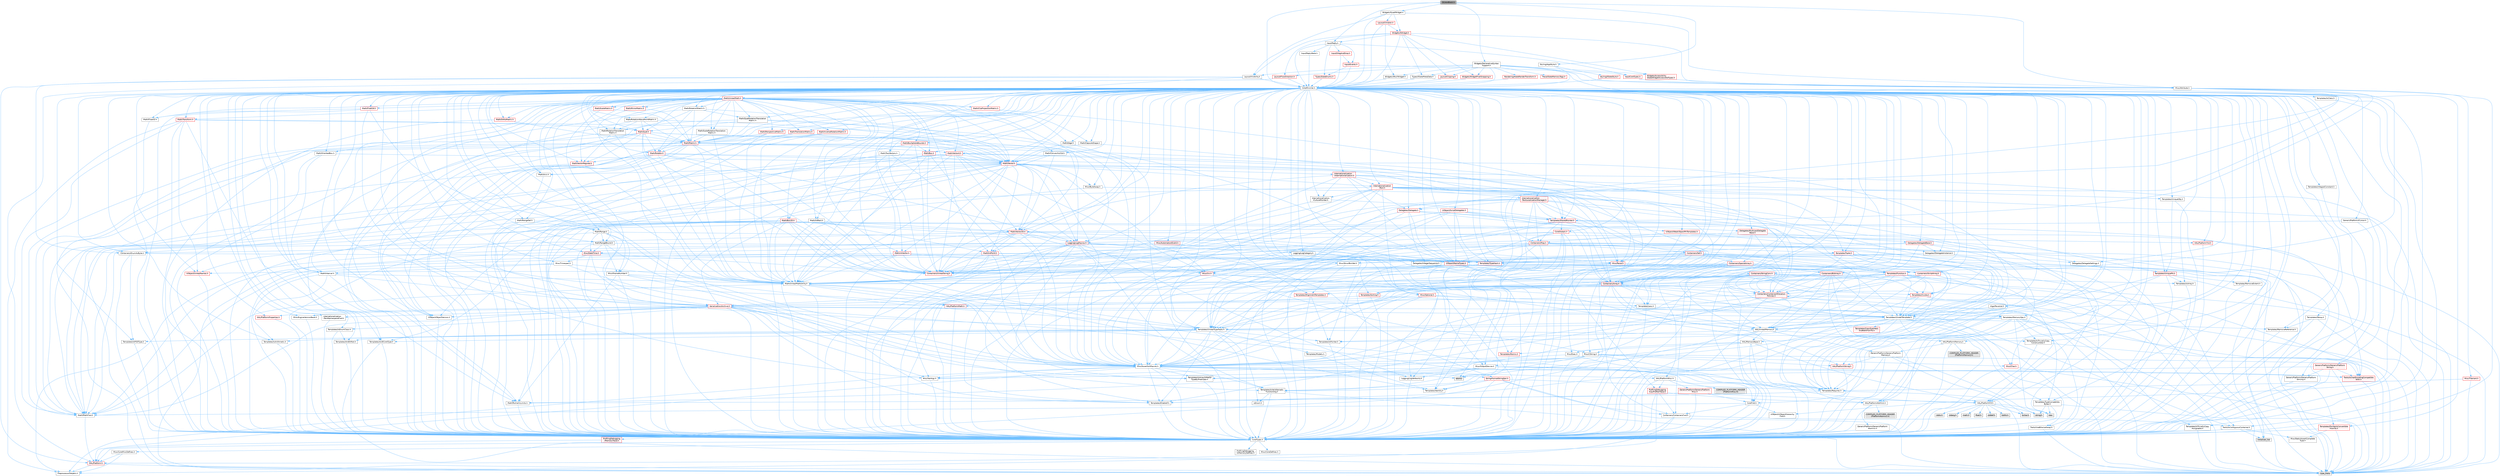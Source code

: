 digraph "SColorBlock.h"
{
 // INTERACTIVE_SVG=YES
 // LATEX_PDF_SIZE
  bgcolor="transparent";
  edge [fontname=Helvetica,fontsize=10,labelfontname=Helvetica,labelfontsize=10];
  node [fontname=Helvetica,fontsize=10,shape=box,height=0.2,width=0.4];
  Node1 [id="Node000001",label="SColorBlock.h",height=0.2,width=0.4,color="gray40", fillcolor="grey60", style="filled", fontcolor="black",tooltip=" "];
  Node1 -> Node2 [id="edge1_Node000001_Node000002",color="steelblue1",style="solid",tooltip=" "];
  Node2 [id="Node000002",label="CoreMinimal.h",height=0.2,width=0.4,color="grey40", fillcolor="white", style="filled",URL="$d7/d67/CoreMinimal_8h.html",tooltip=" "];
  Node2 -> Node3 [id="edge2_Node000002_Node000003",color="steelblue1",style="solid",tooltip=" "];
  Node3 [id="Node000003",label="CoreTypes.h",height=0.2,width=0.4,color="grey40", fillcolor="white", style="filled",URL="$dc/dec/CoreTypes_8h.html",tooltip=" "];
  Node3 -> Node4 [id="edge3_Node000003_Node000004",color="steelblue1",style="solid",tooltip=" "];
  Node4 [id="Node000004",label="HAL/Platform.h",height=0.2,width=0.4,color="red", fillcolor="#FFF0F0", style="filled",URL="$d9/dd0/Platform_8h.html",tooltip=" "];
  Node4 -> Node7 [id="edge4_Node000004_Node000007",color="steelblue1",style="solid",tooltip=" "];
  Node7 [id="Node000007",label="type_traits",height=0.2,width=0.4,color="grey60", fillcolor="#E0E0E0", style="filled",tooltip=" "];
  Node4 -> Node8 [id="edge5_Node000004_Node000008",color="steelblue1",style="solid",tooltip=" "];
  Node8 [id="Node000008",label="PreprocessorHelpers.h",height=0.2,width=0.4,color="grey40", fillcolor="white", style="filled",URL="$db/ddb/PreprocessorHelpers_8h.html",tooltip=" "];
  Node3 -> Node14 [id="edge6_Node000003_Node000014",color="steelblue1",style="solid",tooltip=" "];
  Node14 [id="Node000014",label="ProfilingDebugging\l/UMemoryDefines.h",height=0.2,width=0.4,color="grey40", fillcolor="white", style="filled",URL="$d2/da2/UMemoryDefines_8h.html",tooltip=" "];
  Node3 -> Node15 [id="edge7_Node000003_Node000015",color="steelblue1",style="solid",tooltip=" "];
  Node15 [id="Node000015",label="Misc/CoreMiscDefines.h",height=0.2,width=0.4,color="grey40", fillcolor="white", style="filled",URL="$da/d38/CoreMiscDefines_8h.html",tooltip=" "];
  Node15 -> Node4 [id="edge8_Node000015_Node000004",color="steelblue1",style="solid",tooltip=" "];
  Node15 -> Node8 [id="edge9_Node000015_Node000008",color="steelblue1",style="solid",tooltip=" "];
  Node3 -> Node16 [id="edge10_Node000003_Node000016",color="steelblue1",style="solid",tooltip=" "];
  Node16 [id="Node000016",label="Misc/CoreDefines.h",height=0.2,width=0.4,color="grey40", fillcolor="white", style="filled",URL="$d3/dd2/CoreDefines_8h.html",tooltip=" "];
  Node2 -> Node17 [id="edge11_Node000002_Node000017",color="steelblue1",style="solid",tooltip=" "];
  Node17 [id="Node000017",label="CoreFwd.h",height=0.2,width=0.4,color="grey40", fillcolor="white", style="filled",URL="$d1/d1e/CoreFwd_8h.html",tooltip=" "];
  Node17 -> Node3 [id="edge12_Node000017_Node000003",color="steelblue1",style="solid",tooltip=" "];
  Node17 -> Node18 [id="edge13_Node000017_Node000018",color="steelblue1",style="solid",tooltip=" "];
  Node18 [id="Node000018",label="Containers/ContainersFwd.h",height=0.2,width=0.4,color="grey40", fillcolor="white", style="filled",URL="$d4/d0a/ContainersFwd_8h.html",tooltip=" "];
  Node18 -> Node4 [id="edge14_Node000018_Node000004",color="steelblue1",style="solid",tooltip=" "];
  Node18 -> Node3 [id="edge15_Node000018_Node000003",color="steelblue1",style="solid",tooltip=" "];
  Node18 -> Node19 [id="edge16_Node000018_Node000019",color="steelblue1",style="solid",tooltip=" "];
  Node19 [id="Node000019",label="Traits/IsContiguousContainer.h",height=0.2,width=0.4,color="grey40", fillcolor="white", style="filled",URL="$d5/d3c/IsContiguousContainer_8h.html",tooltip=" "];
  Node19 -> Node3 [id="edge17_Node000019_Node000003",color="steelblue1",style="solid",tooltip=" "];
  Node19 -> Node20 [id="edge18_Node000019_Node000020",color="steelblue1",style="solid",tooltip=" "];
  Node20 [id="Node000020",label="Misc/StaticAssertComplete\lType.h",height=0.2,width=0.4,color="grey40", fillcolor="white", style="filled",URL="$d5/d4e/StaticAssertCompleteType_8h.html",tooltip=" "];
  Node19 -> Node21 [id="edge19_Node000019_Node000021",color="steelblue1",style="solid",tooltip=" "];
  Node21 [id="Node000021",label="initializer_list",height=0.2,width=0.4,color="grey60", fillcolor="#E0E0E0", style="filled",tooltip=" "];
  Node17 -> Node22 [id="edge20_Node000017_Node000022",color="steelblue1",style="solid",tooltip=" "];
  Node22 [id="Node000022",label="Math/MathFwd.h",height=0.2,width=0.4,color="grey40", fillcolor="white", style="filled",URL="$d2/d10/MathFwd_8h.html",tooltip=" "];
  Node22 -> Node4 [id="edge21_Node000022_Node000004",color="steelblue1",style="solid",tooltip=" "];
  Node17 -> Node23 [id="edge22_Node000017_Node000023",color="steelblue1",style="solid",tooltip=" "];
  Node23 [id="Node000023",label="UObject/UObjectHierarchy\lFwd.h",height=0.2,width=0.4,color="grey40", fillcolor="white", style="filled",URL="$d3/d13/UObjectHierarchyFwd_8h.html",tooltip=" "];
  Node2 -> Node23 [id="edge23_Node000002_Node000023",color="steelblue1",style="solid",tooltip=" "];
  Node2 -> Node18 [id="edge24_Node000002_Node000018",color="steelblue1",style="solid",tooltip=" "];
  Node2 -> Node24 [id="edge25_Node000002_Node000024",color="steelblue1",style="solid",tooltip=" "];
  Node24 [id="Node000024",label="Misc/VarArgs.h",height=0.2,width=0.4,color="grey40", fillcolor="white", style="filled",URL="$d5/d6f/VarArgs_8h.html",tooltip=" "];
  Node24 -> Node3 [id="edge26_Node000024_Node000003",color="steelblue1",style="solid",tooltip=" "];
  Node2 -> Node25 [id="edge27_Node000002_Node000025",color="steelblue1",style="solid",tooltip=" "];
  Node25 [id="Node000025",label="Logging/LogVerbosity.h",height=0.2,width=0.4,color="grey40", fillcolor="white", style="filled",URL="$d2/d8f/LogVerbosity_8h.html",tooltip=" "];
  Node25 -> Node3 [id="edge28_Node000025_Node000003",color="steelblue1",style="solid",tooltip=" "];
  Node2 -> Node26 [id="edge29_Node000002_Node000026",color="steelblue1",style="solid",tooltip=" "];
  Node26 [id="Node000026",label="Misc/OutputDevice.h",height=0.2,width=0.4,color="grey40", fillcolor="white", style="filled",URL="$d7/d32/OutputDevice_8h.html",tooltip=" "];
  Node26 -> Node17 [id="edge30_Node000026_Node000017",color="steelblue1",style="solid",tooltip=" "];
  Node26 -> Node3 [id="edge31_Node000026_Node000003",color="steelblue1",style="solid",tooltip=" "];
  Node26 -> Node25 [id="edge32_Node000026_Node000025",color="steelblue1",style="solid",tooltip=" "];
  Node26 -> Node24 [id="edge33_Node000026_Node000024",color="steelblue1",style="solid",tooltip=" "];
  Node26 -> Node27 [id="edge34_Node000026_Node000027",color="steelblue1",style="solid",tooltip=" "];
  Node27 [id="Node000027",label="Templates/IsArrayOrRefOf\lTypeByPredicate.h",height=0.2,width=0.4,color="grey40", fillcolor="white", style="filled",URL="$d6/da1/IsArrayOrRefOfTypeByPredicate_8h.html",tooltip=" "];
  Node27 -> Node3 [id="edge35_Node000027_Node000003",color="steelblue1",style="solid",tooltip=" "];
  Node26 -> Node28 [id="edge36_Node000026_Node000028",color="steelblue1",style="solid",tooltip=" "];
  Node28 [id="Node000028",label="Templates/IsValidVariadic\lFunctionArg.h",height=0.2,width=0.4,color="grey40", fillcolor="white", style="filled",URL="$d0/dc8/IsValidVariadicFunctionArg_8h.html",tooltip=" "];
  Node28 -> Node3 [id="edge37_Node000028_Node000003",color="steelblue1",style="solid",tooltip=" "];
  Node28 -> Node29 [id="edge38_Node000028_Node000029",color="steelblue1",style="solid",tooltip=" "];
  Node29 [id="Node000029",label="IsEnum.h",height=0.2,width=0.4,color="grey40", fillcolor="white", style="filled",URL="$d4/de5/IsEnum_8h.html",tooltip=" "];
  Node28 -> Node7 [id="edge39_Node000028_Node000007",color="steelblue1",style="solid",tooltip=" "];
  Node26 -> Node30 [id="edge40_Node000026_Node000030",color="steelblue1",style="solid",tooltip=" "];
  Node30 [id="Node000030",label="Traits/IsCharEncodingCompatible\lWith.h",height=0.2,width=0.4,color="red", fillcolor="#FFF0F0", style="filled",URL="$df/dd1/IsCharEncodingCompatibleWith_8h.html",tooltip=" "];
  Node30 -> Node7 [id="edge41_Node000030_Node000007",color="steelblue1",style="solid",tooltip=" "];
  Node2 -> Node32 [id="edge42_Node000002_Node000032",color="steelblue1",style="solid",tooltip=" "];
  Node32 [id="Node000032",label="HAL/PlatformCrt.h",height=0.2,width=0.4,color="grey40", fillcolor="white", style="filled",URL="$d8/d75/PlatformCrt_8h.html",tooltip=" "];
  Node32 -> Node33 [id="edge43_Node000032_Node000033",color="steelblue1",style="solid",tooltip=" "];
  Node33 [id="Node000033",label="new",height=0.2,width=0.4,color="grey60", fillcolor="#E0E0E0", style="filled",tooltip=" "];
  Node32 -> Node34 [id="edge44_Node000032_Node000034",color="steelblue1",style="solid",tooltip=" "];
  Node34 [id="Node000034",label="wchar.h",height=0.2,width=0.4,color="grey60", fillcolor="#E0E0E0", style="filled",tooltip=" "];
  Node32 -> Node35 [id="edge45_Node000032_Node000035",color="steelblue1",style="solid",tooltip=" "];
  Node35 [id="Node000035",label="stddef.h",height=0.2,width=0.4,color="grey60", fillcolor="#E0E0E0", style="filled",tooltip=" "];
  Node32 -> Node36 [id="edge46_Node000032_Node000036",color="steelblue1",style="solid",tooltip=" "];
  Node36 [id="Node000036",label="stdlib.h",height=0.2,width=0.4,color="grey60", fillcolor="#E0E0E0", style="filled",tooltip=" "];
  Node32 -> Node37 [id="edge47_Node000032_Node000037",color="steelblue1",style="solid",tooltip=" "];
  Node37 [id="Node000037",label="stdio.h",height=0.2,width=0.4,color="grey60", fillcolor="#E0E0E0", style="filled",tooltip=" "];
  Node32 -> Node38 [id="edge48_Node000032_Node000038",color="steelblue1",style="solid",tooltip=" "];
  Node38 [id="Node000038",label="stdarg.h",height=0.2,width=0.4,color="grey60", fillcolor="#E0E0E0", style="filled",tooltip=" "];
  Node32 -> Node39 [id="edge49_Node000032_Node000039",color="steelblue1",style="solid",tooltip=" "];
  Node39 [id="Node000039",label="math.h",height=0.2,width=0.4,color="grey60", fillcolor="#E0E0E0", style="filled",tooltip=" "];
  Node32 -> Node40 [id="edge50_Node000032_Node000040",color="steelblue1",style="solid",tooltip=" "];
  Node40 [id="Node000040",label="float.h",height=0.2,width=0.4,color="grey60", fillcolor="#E0E0E0", style="filled",tooltip=" "];
  Node32 -> Node41 [id="edge51_Node000032_Node000041",color="steelblue1",style="solid",tooltip=" "];
  Node41 [id="Node000041",label="string.h",height=0.2,width=0.4,color="grey60", fillcolor="#E0E0E0", style="filled",tooltip=" "];
  Node2 -> Node42 [id="edge52_Node000002_Node000042",color="steelblue1",style="solid",tooltip=" "];
  Node42 [id="Node000042",label="HAL/PlatformMisc.h",height=0.2,width=0.4,color="grey40", fillcolor="white", style="filled",URL="$d0/df5/PlatformMisc_8h.html",tooltip=" "];
  Node42 -> Node3 [id="edge53_Node000042_Node000003",color="steelblue1",style="solid",tooltip=" "];
  Node42 -> Node43 [id="edge54_Node000042_Node000043",color="steelblue1",style="solid",tooltip=" "];
  Node43 [id="Node000043",label="GenericPlatform/GenericPlatform\lMisc.h",height=0.2,width=0.4,color="red", fillcolor="#FFF0F0", style="filled",URL="$db/d9a/GenericPlatformMisc_8h.html",tooltip=" "];
  Node43 -> Node17 [id="edge55_Node000043_Node000017",color="steelblue1",style="solid",tooltip=" "];
  Node43 -> Node3 [id="edge56_Node000043_Node000003",color="steelblue1",style="solid",tooltip=" "];
  Node43 -> Node32 [id="edge57_Node000043_Node000032",color="steelblue1",style="solid",tooltip=" "];
  Node43 -> Node47 [id="edge58_Node000043_Node000047",color="steelblue1",style="solid",tooltip=" "];
  Node47 [id="Node000047",label="Math/NumericLimits.h",height=0.2,width=0.4,color="grey40", fillcolor="white", style="filled",URL="$df/d1b/NumericLimits_8h.html",tooltip=" "];
  Node47 -> Node3 [id="edge59_Node000047_Node000003",color="steelblue1",style="solid",tooltip=" "];
  Node42 -> Node52 [id="edge60_Node000042_Node000052",color="steelblue1",style="solid",tooltip=" "];
  Node52 [id="Node000052",label="COMPILED_PLATFORM_HEADER\l(PlatformMisc.h)",height=0.2,width=0.4,color="grey60", fillcolor="#E0E0E0", style="filled",tooltip=" "];
  Node42 -> Node53 [id="edge61_Node000042_Node000053",color="steelblue1",style="solid",tooltip=" "];
  Node53 [id="Node000053",label="ProfilingDebugging\l/CpuProfilerTrace.h",height=0.2,width=0.4,color="red", fillcolor="#FFF0F0", style="filled",URL="$da/dcb/CpuProfilerTrace_8h.html",tooltip=" "];
  Node53 -> Node3 [id="edge62_Node000053_Node000003",color="steelblue1",style="solid",tooltip=" "];
  Node53 -> Node18 [id="edge63_Node000053_Node000018",color="steelblue1",style="solid",tooltip=" "];
  Node53 -> Node54 [id="edge64_Node000053_Node000054",color="steelblue1",style="solid",tooltip=" "];
  Node54 [id="Node000054",label="HAL/PlatformAtomics.h",height=0.2,width=0.4,color="grey40", fillcolor="white", style="filled",URL="$d3/d36/PlatformAtomics_8h.html",tooltip=" "];
  Node54 -> Node3 [id="edge65_Node000054_Node000003",color="steelblue1",style="solid",tooltip=" "];
  Node54 -> Node55 [id="edge66_Node000054_Node000055",color="steelblue1",style="solid",tooltip=" "];
  Node55 [id="Node000055",label="GenericPlatform/GenericPlatform\lAtomics.h",height=0.2,width=0.4,color="grey40", fillcolor="white", style="filled",URL="$da/d72/GenericPlatformAtomics_8h.html",tooltip=" "];
  Node55 -> Node3 [id="edge67_Node000055_Node000003",color="steelblue1",style="solid",tooltip=" "];
  Node54 -> Node56 [id="edge68_Node000054_Node000056",color="steelblue1",style="solid",tooltip=" "];
  Node56 [id="Node000056",label="COMPILED_PLATFORM_HEADER\l(PlatformAtomics.h)",height=0.2,width=0.4,color="grey60", fillcolor="#E0E0E0", style="filled",tooltip=" "];
  Node53 -> Node8 [id="edge69_Node000053_Node000008",color="steelblue1",style="solid",tooltip=" "];
  Node2 -> Node61 [id="edge70_Node000002_Node000061",color="steelblue1",style="solid",tooltip=" "];
  Node61 [id="Node000061",label="Misc/AssertionMacros.h",height=0.2,width=0.4,color="grey40", fillcolor="white", style="filled",URL="$d0/dfa/AssertionMacros_8h.html",tooltip=" "];
  Node61 -> Node3 [id="edge71_Node000061_Node000003",color="steelblue1",style="solid",tooltip=" "];
  Node61 -> Node4 [id="edge72_Node000061_Node000004",color="steelblue1",style="solid",tooltip=" "];
  Node61 -> Node42 [id="edge73_Node000061_Node000042",color="steelblue1",style="solid",tooltip=" "];
  Node61 -> Node8 [id="edge74_Node000061_Node000008",color="steelblue1",style="solid",tooltip=" "];
  Node61 -> Node62 [id="edge75_Node000061_Node000062",color="steelblue1",style="solid",tooltip=" "];
  Node62 [id="Node000062",label="Templates/EnableIf.h",height=0.2,width=0.4,color="grey40", fillcolor="white", style="filled",URL="$d7/d60/EnableIf_8h.html",tooltip=" "];
  Node62 -> Node3 [id="edge76_Node000062_Node000003",color="steelblue1",style="solid",tooltip=" "];
  Node61 -> Node27 [id="edge77_Node000061_Node000027",color="steelblue1",style="solid",tooltip=" "];
  Node61 -> Node28 [id="edge78_Node000061_Node000028",color="steelblue1",style="solid",tooltip=" "];
  Node61 -> Node30 [id="edge79_Node000061_Node000030",color="steelblue1",style="solid",tooltip=" "];
  Node61 -> Node24 [id="edge80_Node000061_Node000024",color="steelblue1",style="solid",tooltip=" "];
  Node61 -> Node63 [id="edge81_Node000061_Node000063",color="steelblue1",style="solid",tooltip=" "];
  Node63 [id="Node000063",label="String/FormatStringSan.h",height=0.2,width=0.4,color="red", fillcolor="#FFF0F0", style="filled",URL="$d3/d8b/FormatStringSan_8h.html",tooltip=" "];
  Node63 -> Node7 [id="edge82_Node000063_Node000007",color="steelblue1",style="solid",tooltip=" "];
  Node63 -> Node3 [id="edge83_Node000063_Node000003",color="steelblue1",style="solid",tooltip=" "];
  Node63 -> Node64 [id="edge84_Node000063_Node000064",color="steelblue1",style="solid",tooltip=" "];
  Node64 [id="Node000064",label="Templates/Requires.h",height=0.2,width=0.4,color="grey40", fillcolor="white", style="filled",URL="$dc/d96/Requires_8h.html",tooltip=" "];
  Node64 -> Node62 [id="edge85_Node000064_Node000062",color="steelblue1",style="solid",tooltip=" "];
  Node64 -> Node7 [id="edge86_Node000064_Node000007",color="steelblue1",style="solid",tooltip=" "];
  Node63 -> Node65 [id="edge87_Node000063_Node000065",color="steelblue1",style="solid",tooltip=" "];
  Node65 [id="Node000065",label="Templates/Identity.h",height=0.2,width=0.4,color="grey40", fillcolor="white", style="filled",URL="$d0/dd5/Identity_8h.html",tooltip=" "];
  Node63 -> Node28 [id="edge88_Node000063_Node000028",color="steelblue1",style="solid",tooltip=" "];
  Node63 -> Node18 [id="edge89_Node000063_Node000018",color="steelblue1",style="solid",tooltip=" "];
  Node61 -> Node69 [id="edge90_Node000061_Node000069",color="steelblue1",style="solid",tooltip=" "];
  Node69 [id="Node000069",label="atomic",height=0.2,width=0.4,color="grey60", fillcolor="#E0E0E0", style="filled",tooltip=" "];
  Node2 -> Node70 [id="edge91_Node000002_Node000070",color="steelblue1",style="solid",tooltip=" "];
  Node70 [id="Node000070",label="Templates/IsPointer.h",height=0.2,width=0.4,color="grey40", fillcolor="white", style="filled",URL="$d7/d05/IsPointer_8h.html",tooltip=" "];
  Node70 -> Node3 [id="edge92_Node000070_Node000003",color="steelblue1",style="solid",tooltip=" "];
  Node2 -> Node71 [id="edge93_Node000002_Node000071",color="steelblue1",style="solid",tooltip=" "];
  Node71 [id="Node000071",label="HAL/PlatformMemory.h",height=0.2,width=0.4,color="grey40", fillcolor="white", style="filled",URL="$de/d68/PlatformMemory_8h.html",tooltip=" "];
  Node71 -> Node3 [id="edge94_Node000071_Node000003",color="steelblue1",style="solid",tooltip=" "];
  Node71 -> Node72 [id="edge95_Node000071_Node000072",color="steelblue1",style="solid",tooltip=" "];
  Node72 [id="Node000072",label="GenericPlatform/GenericPlatform\lMemory.h",height=0.2,width=0.4,color="grey40", fillcolor="white", style="filled",URL="$dd/d22/GenericPlatformMemory_8h.html",tooltip=" "];
  Node72 -> Node17 [id="edge96_Node000072_Node000017",color="steelblue1",style="solid",tooltip=" "];
  Node72 -> Node3 [id="edge97_Node000072_Node000003",color="steelblue1",style="solid",tooltip=" "];
  Node72 -> Node73 [id="edge98_Node000072_Node000073",color="steelblue1",style="solid",tooltip=" "];
  Node73 [id="Node000073",label="HAL/PlatformString.h",height=0.2,width=0.4,color="red", fillcolor="#FFF0F0", style="filled",URL="$db/db5/PlatformString_8h.html",tooltip=" "];
  Node73 -> Node3 [id="edge99_Node000073_Node000003",color="steelblue1",style="solid",tooltip=" "];
  Node72 -> Node41 [id="edge100_Node000072_Node000041",color="steelblue1",style="solid",tooltip=" "];
  Node72 -> Node34 [id="edge101_Node000072_Node000034",color="steelblue1",style="solid",tooltip=" "];
  Node71 -> Node75 [id="edge102_Node000071_Node000075",color="steelblue1",style="solid",tooltip=" "];
  Node75 [id="Node000075",label="COMPILED_PLATFORM_HEADER\l(PlatformMemory.h)",height=0.2,width=0.4,color="grey60", fillcolor="#E0E0E0", style="filled",tooltip=" "];
  Node2 -> Node54 [id="edge103_Node000002_Node000054",color="steelblue1",style="solid",tooltip=" "];
  Node2 -> Node76 [id="edge104_Node000002_Node000076",color="steelblue1",style="solid",tooltip=" "];
  Node76 [id="Node000076",label="Misc/Exec.h",height=0.2,width=0.4,color="grey40", fillcolor="white", style="filled",URL="$de/ddb/Exec_8h.html",tooltip=" "];
  Node76 -> Node3 [id="edge105_Node000076_Node000003",color="steelblue1",style="solid",tooltip=" "];
  Node76 -> Node61 [id="edge106_Node000076_Node000061",color="steelblue1",style="solid",tooltip=" "];
  Node2 -> Node77 [id="edge107_Node000002_Node000077",color="steelblue1",style="solid",tooltip=" "];
  Node77 [id="Node000077",label="HAL/MemoryBase.h",height=0.2,width=0.4,color="grey40", fillcolor="white", style="filled",URL="$d6/d9f/MemoryBase_8h.html",tooltip=" "];
  Node77 -> Node3 [id="edge108_Node000077_Node000003",color="steelblue1",style="solid",tooltip=" "];
  Node77 -> Node54 [id="edge109_Node000077_Node000054",color="steelblue1",style="solid",tooltip=" "];
  Node77 -> Node32 [id="edge110_Node000077_Node000032",color="steelblue1",style="solid",tooltip=" "];
  Node77 -> Node76 [id="edge111_Node000077_Node000076",color="steelblue1",style="solid",tooltip=" "];
  Node77 -> Node26 [id="edge112_Node000077_Node000026",color="steelblue1",style="solid",tooltip=" "];
  Node77 -> Node78 [id="edge113_Node000077_Node000078",color="steelblue1",style="solid",tooltip=" "];
  Node78 [id="Node000078",label="Templates/Atomic.h",height=0.2,width=0.4,color="red", fillcolor="#FFF0F0", style="filled",URL="$d3/d91/Atomic_8h.html",tooltip=" "];
  Node78 -> Node69 [id="edge114_Node000078_Node000069",color="steelblue1",style="solid",tooltip=" "];
  Node2 -> Node87 [id="edge115_Node000002_Node000087",color="steelblue1",style="solid",tooltip=" "];
  Node87 [id="Node000087",label="HAL/UnrealMemory.h",height=0.2,width=0.4,color="grey40", fillcolor="white", style="filled",URL="$d9/d96/UnrealMemory_8h.html",tooltip=" "];
  Node87 -> Node3 [id="edge116_Node000087_Node000003",color="steelblue1",style="solid",tooltip=" "];
  Node87 -> Node72 [id="edge117_Node000087_Node000072",color="steelblue1",style="solid",tooltip=" "];
  Node87 -> Node77 [id="edge118_Node000087_Node000077",color="steelblue1",style="solid",tooltip=" "];
  Node87 -> Node71 [id="edge119_Node000087_Node000071",color="steelblue1",style="solid",tooltip=" "];
  Node87 -> Node88 [id="edge120_Node000087_Node000088",color="steelblue1",style="solid",tooltip=" "];
  Node88 [id="Node000088",label="ProfilingDebugging\l/MemoryTrace.h",height=0.2,width=0.4,color="red", fillcolor="#FFF0F0", style="filled",URL="$da/dd7/MemoryTrace_8h.html",tooltip=" "];
  Node88 -> Node4 [id="edge121_Node000088_Node000004",color="steelblue1",style="solid",tooltip=" "];
  Node87 -> Node70 [id="edge122_Node000087_Node000070",color="steelblue1",style="solid",tooltip=" "];
  Node2 -> Node89 [id="edge123_Node000002_Node000089",color="steelblue1",style="solid",tooltip=" "];
  Node89 [id="Node000089",label="Templates/IsArithmetic.h",height=0.2,width=0.4,color="grey40", fillcolor="white", style="filled",URL="$d2/d5d/IsArithmetic_8h.html",tooltip=" "];
  Node89 -> Node3 [id="edge124_Node000089_Node000003",color="steelblue1",style="solid",tooltip=" "];
  Node2 -> Node83 [id="edge125_Node000002_Node000083",color="steelblue1",style="solid",tooltip=" "];
  Node83 [id="Node000083",label="Templates/AndOrNot.h",height=0.2,width=0.4,color="grey40", fillcolor="white", style="filled",URL="$db/d0a/AndOrNot_8h.html",tooltip=" "];
  Node83 -> Node3 [id="edge126_Node000083_Node000003",color="steelblue1",style="solid",tooltip=" "];
  Node2 -> Node90 [id="edge127_Node000002_Node000090",color="steelblue1",style="solid",tooltip=" "];
  Node90 [id="Node000090",label="Templates/IsPODType.h",height=0.2,width=0.4,color="grey40", fillcolor="white", style="filled",URL="$d7/db1/IsPODType_8h.html",tooltip=" "];
  Node90 -> Node3 [id="edge128_Node000090_Node000003",color="steelblue1",style="solid",tooltip=" "];
  Node2 -> Node91 [id="edge129_Node000002_Node000091",color="steelblue1",style="solid",tooltip=" "];
  Node91 [id="Node000091",label="Templates/IsUECoreType.h",height=0.2,width=0.4,color="grey40", fillcolor="white", style="filled",URL="$d1/db8/IsUECoreType_8h.html",tooltip=" "];
  Node91 -> Node3 [id="edge130_Node000091_Node000003",color="steelblue1",style="solid",tooltip=" "];
  Node91 -> Node7 [id="edge131_Node000091_Node000007",color="steelblue1",style="solid",tooltip=" "];
  Node2 -> Node84 [id="edge132_Node000002_Node000084",color="steelblue1",style="solid",tooltip=" "];
  Node84 [id="Node000084",label="Templates/IsTriviallyCopy\lConstructible.h",height=0.2,width=0.4,color="grey40", fillcolor="white", style="filled",URL="$d3/d78/IsTriviallyCopyConstructible_8h.html",tooltip=" "];
  Node84 -> Node3 [id="edge133_Node000084_Node000003",color="steelblue1",style="solid",tooltip=" "];
  Node84 -> Node7 [id="edge134_Node000084_Node000007",color="steelblue1",style="solid",tooltip=" "];
  Node2 -> Node92 [id="edge135_Node000002_Node000092",color="steelblue1",style="solid",tooltip=" "];
  Node92 [id="Node000092",label="Templates/UnrealTypeTraits.h",height=0.2,width=0.4,color="grey40", fillcolor="white", style="filled",URL="$d2/d2d/UnrealTypeTraits_8h.html",tooltip=" "];
  Node92 -> Node3 [id="edge136_Node000092_Node000003",color="steelblue1",style="solid",tooltip=" "];
  Node92 -> Node70 [id="edge137_Node000092_Node000070",color="steelblue1",style="solid",tooltip=" "];
  Node92 -> Node61 [id="edge138_Node000092_Node000061",color="steelblue1",style="solid",tooltip=" "];
  Node92 -> Node83 [id="edge139_Node000092_Node000083",color="steelblue1",style="solid",tooltip=" "];
  Node92 -> Node62 [id="edge140_Node000092_Node000062",color="steelblue1",style="solid",tooltip=" "];
  Node92 -> Node89 [id="edge141_Node000092_Node000089",color="steelblue1",style="solid",tooltip=" "];
  Node92 -> Node29 [id="edge142_Node000092_Node000029",color="steelblue1",style="solid",tooltip=" "];
  Node92 -> Node93 [id="edge143_Node000092_Node000093",color="steelblue1",style="solid",tooltip=" "];
  Node93 [id="Node000093",label="Templates/Models.h",height=0.2,width=0.4,color="grey40", fillcolor="white", style="filled",URL="$d3/d0c/Models_8h.html",tooltip=" "];
  Node93 -> Node65 [id="edge144_Node000093_Node000065",color="steelblue1",style="solid",tooltip=" "];
  Node92 -> Node90 [id="edge145_Node000092_Node000090",color="steelblue1",style="solid",tooltip=" "];
  Node92 -> Node91 [id="edge146_Node000092_Node000091",color="steelblue1",style="solid",tooltip=" "];
  Node92 -> Node84 [id="edge147_Node000092_Node000084",color="steelblue1",style="solid",tooltip=" "];
  Node2 -> Node62 [id="edge148_Node000002_Node000062",color="steelblue1",style="solid",tooltip=" "];
  Node2 -> Node94 [id="edge149_Node000002_Node000094",color="steelblue1",style="solid",tooltip=" "];
  Node94 [id="Node000094",label="Templates/RemoveReference.h",height=0.2,width=0.4,color="grey40", fillcolor="white", style="filled",URL="$da/dbe/RemoveReference_8h.html",tooltip=" "];
  Node94 -> Node3 [id="edge150_Node000094_Node000003",color="steelblue1",style="solid",tooltip=" "];
  Node2 -> Node95 [id="edge151_Node000002_Node000095",color="steelblue1",style="solid",tooltip=" "];
  Node95 [id="Node000095",label="Templates/IntegralConstant.h",height=0.2,width=0.4,color="grey40", fillcolor="white", style="filled",URL="$db/d1b/IntegralConstant_8h.html",tooltip=" "];
  Node95 -> Node3 [id="edge152_Node000095_Node000003",color="steelblue1",style="solid",tooltip=" "];
  Node2 -> Node96 [id="edge153_Node000002_Node000096",color="steelblue1",style="solid",tooltip=" "];
  Node96 [id="Node000096",label="Templates/IsClass.h",height=0.2,width=0.4,color="grey40", fillcolor="white", style="filled",URL="$db/dcb/IsClass_8h.html",tooltip=" "];
  Node96 -> Node3 [id="edge154_Node000096_Node000003",color="steelblue1",style="solid",tooltip=" "];
  Node2 -> Node97 [id="edge155_Node000002_Node000097",color="steelblue1",style="solid",tooltip=" "];
  Node97 [id="Node000097",label="Templates/TypeCompatible\lBytes.h",height=0.2,width=0.4,color="grey40", fillcolor="white", style="filled",URL="$df/d0a/TypeCompatibleBytes_8h.html",tooltip=" "];
  Node97 -> Node3 [id="edge156_Node000097_Node000003",color="steelblue1",style="solid",tooltip=" "];
  Node97 -> Node41 [id="edge157_Node000097_Node000041",color="steelblue1",style="solid",tooltip=" "];
  Node97 -> Node33 [id="edge158_Node000097_Node000033",color="steelblue1",style="solid",tooltip=" "];
  Node97 -> Node7 [id="edge159_Node000097_Node000007",color="steelblue1",style="solid",tooltip=" "];
  Node2 -> Node19 [id="edge160_Node000002_Node000019",color="steelblue1",style="solid",tooltip=" "];
  Node2 -> Node98 [id="edge161_Node000002_Node000098",color="steelblue1",style="solid",tooltip=" "];
  Node98 [id="Node000098",label="Templates/UnrealTemplate.h",height=0.2,width=0.4,color="grey40", fillcolor="white", style="filled",URL="$d4/d24/UnrealTemplate_8h.html",tooltip=" "];
  Node98 -> Node3 [id="edge162_Node000098_Node000003",color="steelblue1",style="solid",tooltip=" "];
  Node98 -> Node70 [id="edge163_Node000098_Node000070",color="steelblue1",style="solid",tooltip=" "];
  Node98 -> Node87 [id="edge164_Node000098_Node000087",color="steelblue1",style="solid",tooltip=" "];
  Node98 -> Node99 [id="edge165_Node000098_Node000099",color="steelblue1",style="solid",tooltip=" "];
  Node99 [id="Node000099",label="Templates/CopyQualifiers\lAndRefsFromTo.h",height=0.2,width=0.4,color="red", fillcolor="#FFF0F0", style="filled",URL="$d3/db3/CopyQualifiersAndRefsFromTo_8h.html",tooltip=" "];
  Node98 -> Node92 [id="edge166_Node000098_Node000092",color="steelblue1",style="solid",tooltip=" "];
  Node98 -> Node94 [id="edge167_Node000098_Node000094",color="steelblue1",style="solid",tooltip=" "];
  Node98 -> Node64 [id="edge168_Node000098_Node000064",color="steelblue1",style="solid",tooltip=" "];
  Node98 -> Node97 [id="edge169_Node000098_Node000097",color="steelblue1",style="solid",tooltip=" "];
  Node98 -> Node65 [id="edge170_Node000098_Node000065",color="steelblue1",style="solid",tooltip=" "];
  Node98 -> Node19 [id="edge171_Node000098_Node000019",color="steelblue1",style="solid",tooltip=" "];
  Node98 -> Node101 [id="edge172_Node000098_Node000101",color="steelblue1",style="solid",tooltip=" "];
  Node101 [id="Node000101",label="Traits/UseBitwiseSwap.h",height=0.2,width=0.4,color="grey40", fillcolor="white", style="filled",URL="$db/df3/UseBitwiseSwap_8h.html",tooltip=" "];
  Node101 -> Node3 [id="edge173_Node000101_Node000003",color="steelblue1",style="solid",tooltip=" "];
  Node101 -> Node7 [id="edge174_Node000101_Node000007",color="steelblue1",style="solid",tooltip=" "];
  Node98 -> Node7 [id="edge175_Node000098_Node000007",color="steelblue1",style="solid",tooltip=" "];
  Node2 -> Node47 [id="edge176_Node000002_Node000047",color="steelblue1",style="solid",tooltip=" "];
  Node2 -> Node102 [id="edge177_Node000002_Node000102",color="steelblue1",style="solid",tooltip=" "];
  Node102 [id="Node000102",label="HAL/PlatformMath.h",height=0.2,width=0.4,color="red", fillcolor="#FFF0F0", style="filled",URL="$dc/d53/PlatformMath_8h.html",tooltip=" "];
  Node102 -> Node3 [id="edge178_Node000102_Node000003",color="steelblue1",style="solid",tooltip=" "];
  Node2 -> Node85 [id="edge179_Node000002_Node000085",color="steelblue1",style="solid",tooltip=" "];
  Node85 [id="Node000085",label="Templates/IsTriviallyCopy\lAssignable.h",height=0.2,width=0.4,color="grey40", fillcolor="white", style="filled",URL="$d2/df2/IsTriviallyCopyAssignable_8h.html",tooltip=" "];
  Node85 -> Node3 [id="edge180_Node000085_Node000003",color="steelblue1",style="solid",tooltip=" "];
  Node85 -> Node7 [id="edge181_Node000085_Node000007",color="steelblue1",style="solid",tooltip=" "];
  Node2 -> Node110 [id="edge182_Node000002_Node000110",color="steelblue1",style="solid",tooltip=" "];
  Node110 [id="Node000110",label="Templates/MemoryOps.h",height=0.2,width=0.4,color="grey40", fillcolor="white", style="filled",URL="$db/dea/MemoryOps_8h.html",tooltip=" "];
  Node110 -> Node3 [id="edge183_Node000110_Node000003",color="steelblue1",style="solid",tooltip=" "];
  Node110 -> Node87 [id="edge184_Node000110_Node000087",color="steelblue1",style="solid",tooltip=" "];
  Node110 -> Node85 [id="edge185_Node000110_Node000085",color="steelblue1",style="solid",tooltip=" "];
  Node110 -> Node84 [id="edge186_Node000110_Node000084",color="steelblue1",style="solid",tooltip=" "];
  Node110 -> Node64 [id="edge187_Node000110_Node000064",color="steelblue1",style="solid",tooltip=" "];
  Node110 -> Node92 [id="edge188_Node000110_Node000092",color="steelblue1",style="solid",tooltip=" "];
  Node110 -> Node101 [id="edge189_Node000110_Node000101",color="steelblue1",style="solid",tooltip=" "];
  Node110 -> Node33 [id="edge190_Node000110_Node000033",color="steelblue1",style="solid",tooltip=" "];
  Node110 -> Node7 [id="edge191_Node000110_Node000007",color="steelblue1",style="solid",tooltip=" "];
  Node2 -> Node111 [id="edge192_Node000002_Node000111",color="steelblue1",style="solid",tooltip=" "];
  Node111 [id="Node000111",label="Containers/ContainerAllocation\lPolicies.h",height=0.2,width=0.4,color="red", fillcolor="#FFF0F0", style="filled",URL="$d7/dff/ContainerAllocationPolicies_8h.html",tooltip=" "];
  Node111 -> Node3 [id="edge193_Node000111_Node000003",color="steelblue1",style="solid",tooltip=" "];
  Node111 -> Node111 [id="edge194_Node000111_Node000111",color="steelblue1",style="solid",tooltip=" "];
  Node111 -> Node102 [id="edge195_Node000111_Node000102",color="steelblue1",style="solid",tooltip=" "];
  Node111 -> Node87 [id="edge196_Node000111_Node000087",color="steelblue1",style="solid",tooltip=" "];
  Node111 -> Node47 [id="edge197_Node000111_Node000047",color="steelblue1",style="solid",tooltip=" "];
  Node111 -> Node61 [id="edge198_Node000111_Node000061",color="steelblue1",style="solid",tooltip=" "];
  Node111 -> Node110 [id="edge199_Node000111_Node000110",color="steelblue1",style="solid",tooltip=" "];
  Node111 -> Node97 [id="edge200_Node000111_Node000097",color="steelblue1",style="solid",tooltip=" "];
  Node111 -> Node7 [id="edge201_Node000111_Node000007",color="steelblue1",style="solid",tooltip=" "];
  Node2 -> Node114 [id="edge202_Node000002_Node000114",color="steelblue1",style="solid",tooltip=" "];
  Node114 [id="Node000114",label="Templates/IsEnumClass.h",height=0.2,width=0.4,color="grey40", fillcolor="white", style="filled",URL="$d7/d15/IsEnumClass_8h.html",tooltip=" "];
  Node114 -> Node3 [id="edge203_Node000114_Node000003",color="steelblue1",style="solid",tooltip=" "];
  Node114 -> Node83 [id="edge204_Node000114_Node000083",color="steelblue1",style="solid",tooltip=" "];
  Node2 -> Node115 [id="edge205_Node000002_Node000115",color="steelblue1",style="solid",tooltip=" "];
  Node115 [id="Node000115",label="HAL/PlatformProperties.h",height=0.2,width=0.4,color="red", fillcolor="#FFF0F0", style="filled",URL="$d9/db0/PlatformProperties_8h.html",tooltip=" "];
  Node115 -> Node3 [id="edge206_Node000115_Node000003",color="steelblue1",style="solid",tooltip=" "];
  Node2 -> Node118 [id="edge207_Node000002_Node000118",color="steelblue1",style="solid",tooltip=" "];
  Node118 [id="Node000118",label="Misc/EngineVersionBase.h",height=0.2,width=0.4,color="grey40", fillcolor="white", style="filled",URL="$d5/d2b/EngineVersionBase_8h.html",tooltip=" "];
  Node118 -> Node3 [id="edge208_Node000118_Node000003",color="steelblue1",style="solid",tooltip=" "];
  Node2 -> Node119 [id="edge209_Node000002_Node000119",color="steelblue1",style="solid",tooltip=" "];
  Node119 [id="Node000119",label="Internationalization\l/TextNamespaceFwd.h",height=0.2,width=0.4,color="grey40", fillcolor="white", style="filled",URL="$d8/d97/TextNamespaceFwd_8h.html",tooltip=" "];
  Node119 -> Node3 [id="edge210_Node000119_Node000003",color="steelblue1",style="solid",tooltip=" "];
  Node2 -> Node120 [id="edge211_Node000002_Node000120",color="steelblue1",style="solid",tooltip=" "];
  Node120 [id="Node000120",label="Serialization/Archive.h",height=0.2,width=0.4,color="red", fillcolor="#FFF0F0", style="filled",URL="$d7/d3b/Archive_8h.html",tooltip=" "];
  Node120 -> Node17 [id="edge212_Node000120_Node000017",color="steelblue1",style="solid",tooltip=" "];
  Node120 -> Node3 [id="edge213_Node000120_Node000003",color="steelblue1",style="solid",tooltip=" "];
  Node120 -> Node115 [id="edge214_Node000120_Node000115",color="steelblue1",style="solid",tooltip=" "];
  Node120 -> Node119 [id="edge215_Node000120_Node000119",color="steelblue1",style="solid",tooltip=" "];
  Node120 -> Node22 [id="edge216_Node000120_Node000022",color="steelblue1",style="solid",tooltip=" "];
  Node120 -> Node61 [id="edge217_Node000120_Node000061",color="steelblue1",style="solid",tooltip=" "];
  Node120 -> Node118 [id="edge218_Node000120_Node000118",color="steelblue1",style="solid",tooltip=" "];
  Node120 -> Node24 [id="edge219_Node000120_Node000024",color="steelblue1",style="solid",tooltip=" "];
  Node120 -> Node62 [id="edge220_Node000120_Node000062",color="steelblue1",style="solid",tooltip=" "];
  Node120 -> Node27 [id="edge221_Node000120_Node000027",color="steelblue1",style="solid",tooltip=" "];
  Node120 -> Node114 [id="edge222_Node000120_Node000114",color="steelblue1",style="solid",tooltip=" "];
  Node120 -> Node28 [id="edge223_Node000120_Node000028",color="steelblue1",style="solid",tooltip=" "];
  Node120 -> Node98 [id="edge224_Node000120_Node000098",color="steelblue1",style="solid",tooltip=" "];
  Node120 -> Node30 [id="edge225_Node000120_Node000030",color="steelblue1",style="solid",tooltip=" "];
  Node120 -> Node123 [id="edge226_Node000120_Node000123",color="steelblue1",style="solid",tooltip=" "];
  Node123 [id="Node000123",label="UObject/ObjectVersion.h",height=0.2,width=0.4,color="grey40", fillcolor="white", style="filled",URL="$da/d63/ObjectVersion_8h.html",tooltip=" "];
  Node123 -> Node3 [id="edge227_Node000123_Node000003",color="steelblue1",style="solid",tooltip=" "];
  Node2 -> Node124 [id="edge228_Node000002_Node000124",color="steelblue1",style="solid",tooltip=" "];
  Node124 [id="Node000124",label="Templates/Less.h",height=0.2,width=0.4,color="grey40", fillcolor="white", style="filled",URL="$de/dc8/Less_8h.html",tooltip=" "];
  Node124 -> Node3 [id="edge229_Node000124_Node000003",color="steelblue1",style="solid",tooltip=" "];
  Node124 -> Node98 [id="edge230_Node000124_Node000098",color="steelblue1",style="solid",tooltip=" "];
  Node2 -> Node125 [id="edge231_Node000002_Node000125",color="steelblue1",style="solid",tooltip=" "];
  Node125 [id="Node000125",label="Templates/Sorting.h",height=0.2,width=0.4,color="red", fillcolor="#FFF0F0", style="filled",URL="$d3/d9e/Sorting_8h.html",tooltip=" "];
  Node125 -> Node3 [id="edge232_Node000125_Node000003",color="steelblue1",style="solid",tooltip=" "];
  Node125 -> Node102 [id="edge233_Node000125_Node000102",color="steelblue1",style="solid",tooltip=" "];
  Node125 -> Node124 [id="edge234_Node000125_Node000124",color="steelblue1",style="solid",tooltip=" "];
  Node2 -> Node136 [id="edge235_Node000002_Node000136",color="steelblue1",style="solid",tooltip=" "];
  Node136 [id="Node000136",label="Misc/Char.h",height=0.2,width=0.4,color="red", fillcolor="#FFF0F0", style="filled",URL="$d0/d58/Char_8h.html",tooltip=" "];
  Node136 -> Node3 [id="edge236_Node000136_Node000003",color="steelblue1",style="solid",tooltip=" "];
  Node136 -> Node7 [id="edge237_Node000136_Node000007",color="steelblue1",style="solid",tooltip=" "];
  Node2 -> Node139 [id="edge238_Node000002_Node000139",color="steelblue1",style="solid",tooltip=" "];
  Node139 [id="Node000139",label="GenericPlatform/GenericPlatform\lStricmp.h",height=0.2,width=0.4,color="grey40", fillcolor="white", style="filled",URL="$d2/d86/GenericPlatformStricmp_8h.html",tooltip=" "];
  Node139 -> Node3 [id="edge239_Node000139_Node000003",color="steelblue1",style="solid",tooltip=" "];
  Node2 -> Node140 [id="edge240_Node000002_Node000140",color="steelblue1",style="solid",tooltip=" "];
  Node140 [id="Node000140",label="GenericPlatform/GenericPlatform\lString.h",height=0.2,width=0.4,color="red", fillcolor="#FFF0F0", style="filled",URL="$dd/d20/GenericPlatformString_8h.html",tooltip=" "];
  Node140 -> Node3 [id="edge241_Node000140_Node000003",color="steelblue1",style="solid",tooltip=" "];
  Node140 -> Node139 [id="edge242_Node000140_Node000139",color="steelblue1",style="solid",tooltip=" "];
  Node140 -> Node62 [id="edge243_Node000140_Node000062",color="steelblue1",style="solid",tooltip=" "];
  Node140 -> Node30 [id="edge244_Node000140_Node000030",color="steelblue1",style="solid",tooltip=" "];
  Node140 -> Node7 [id="edge245_Node000140_Node000007",color="steelblue1",style="solid",tooltip=" "];
  Node2 -> Node73 [id="edge246_Node000002_Node000073",color="steelblue1",style="solid",tooltip=" "];
  Node2 -> Node143 [id="edge247_Node000002_Node000143",color="steelblue1",style="solid",tooltip=" "];
  Node143 [id="Node000143",label="Misc/CString.h",height=0.2,width=0.4,color="grey40", fillcolor="white", style="filled",URL="$d2/d49/CString_8h.html",tooltip=" "];
  Node143 -> Node3 [id="edge248_Node000143_Node000003",color="steelblue1",style="solid",tooltip=" "];
  Node143 -> Node32 [id="edge249_Node000143_Node000032",color="steelblue1",style="solid",tooltip=" "];
  Node143 -> Node73 [id="edge250_Node000143_Node000073",color="steelblue1",style="solid",tooltip=" "];
  Node143 -> Node61 [id="edge251_Node000143_Node000061",color="steelblue1",style="solid",tooltip=" "];
  Node143 -> Node136 [id="edge252_Node000143_Node000136",color="steelblue1",style="solid",tooltip=" "];
  Node143 -> Node24 [id="edge253_Node000143_Node000024",color="steelblue1",style="solid",tooltip=" "];
  Node143 -> Node27 [id="edge254_Node000143_Node000027",color="steelblue1",style="solid",tooltip=" "];
  Node143 -> Node28 [id="edge255_Node000143_Node000028",color="steelblue1",style="solid",tooltip=" "];
  Node143 -> Node30 [id="edge256_Node000143_Node000030",color="steelblue1",style="solid",tooltip=" "];
  Node2 -> Node144 [id="edge257_Node000002_Node000144",color="steelblue1",style="solid",tooltip=" "];
  Node144 [id="Node000144",label="Misc/Crc.h",height=0.2,width=0.4,color="red", fillcolor="#FFF0F0", style="filled",URL="$d4/dd2/Crc_8h.html",tooltip=" "];
  Node144 -> Node3 [id="edge258_Node000144_Node000003",color="steelblue1",style="solid",tooltip=" "];
  Node144 -> Node73 [id="edge259_Node000144_Node000073",color="steelblue1",style="solid",tooltip=" "];
  Node144 -> Node61 [id="edge260_Node000144_Node000061",color="steelblue1",style="solid",tooltip=" "];
  Node144 -> Node143 [id="edge261_Node000144_Node000143",color="steelblue1",style="solid",tooltip=" "];
  Node144 -> Node136 [id="edge262_Node000144_Node000136",color="steelblue1",style="solid",tooltip=" "];
  Node144 -> Node92 [id="edge263_Node000144_Node000092",color="steelblue1",style="solid",tooltip=" "];
  Node2 -> Node135 [id="edge264_Node000002_Node000135",color="steelblue1",style="solid",tooltip=" "];
  Node135 [id="Node000135",label="Math/UnrealMathUtility.h",height=0.2,width=0.4,color="grey40", fillcolor="white", style="filled",URL="$db/db8/UnrealMathUtility_8h.html",tooltip=" "];
  Node135 -> Node3 [id="edge265_Node000135_Node000003",color="steelblue1",style="solid",tooltip=" "];
  Node135 -> Node61 [id="edge266_Node000135_Node000061",color="steelblue1",style="solid",tooltip=" "];
  Node135 -> Node102 [id="edge267_Node000135_Node000102",color="steelblue1",style="solid",tooltip=" "];
  Node135 -> Node22 [id="edge268_Node000135_Node000022",color="steelblue1",style="solid",tooltip=" "];
  Node135 -> Node65 [id="edge269_Node000135_Node000065",color="steelblue1",style="solid",tooltip=" "];
  Node135 -> Node64 [id="edge270_Node000135_Node000064",color="steelblue1",style="solid",tooltip=" "];
  Node2 -> Node145 [id="edge271_Node000002_Node000145",color="steelblue1",style="solid",tooltip=" "];
  Node145 [id="Node000145",label="Containers/UnrealString.h",height=0.2,width=0.4,color="red", fillcolor="#FFF0F0", style="filled",URL="$d5/dba/UnrealString_8h.html",tooltip=" "];
  Node2 -> Node149 [id="edge272_Node000002_Node000149",color="steelblue1",style="solid",tooltip=" "];
  Node149 [id="Node000149",label="Containers/Array.h",height=0.2,width=0.4,color="red", fillcolor="#FFF0F0", style="filled",URL="$df/dd0/Array_8h.html",tooltip=" "];
  Node149 -> Node3 [id="edge273_Node000149_Node000003",color="steelblue1",style="solid",tooltip=" "];
  Node149 -> Node61 [id="edge274_Node000149_Node000061",color="steelblue1",style="solid",tooltip=" "];
  Node149 -> Node87 [id="edge275_Node000149_Node000087",color="steelblue1",style="solid",tooltip=" "];
  Node149 -> Node92 [id="edge276_Node000149_Node000092",color="steelblue1",style="solid",tooltip=" "];
  Node149 -> Node98 [id="edge277_Node000149_Node000098",color="steelblue1",style="solid",tooltip=" "];
  Node149 -> Node111 [id="edge278_Node000149_Node000111",color="steelblue1",style="solid",tooltip=" "];
  Node149 -> Node120 [id="edge279_Node000149_Node000120",color="steelblue1",style="solid",tooltip=" "];
  Node149 -> Node128 [id="edge280_Node000149_Node000128",color="steelblue1",style="solid",tooltip=" "];
  Node128 [id="Node000128",label="Templates/Invoke.h",height=0.2,width=0.4,color="red", fillcolor="#FFF0F0", style="filled",URL="$d7/deb/Invoke_8h.html",tooltip=" "];
  Node128 -> Node3 [id="edge281_Node000128_Node000003",color="steelblue1",style="solid",tooltip=" "];
  Node128 -> Node98 [id="edge282_Node000128_Node000098",color="steelblue1",style="solid",tooltip=" "];
  Node128 -> Node7 [id="edge283_Node000128_Node000007",color="steelblue1",style="solid",tooltip=" "];
  Node149 -> Node124 [id="edge284_Node000149_Node000124",color="steelblue1",style="solid",tooltip=" "];
  Node149 -> Node64 [id="edge285_Node000149_Node000064",color="steelblue1",style="solid",tooltip=" "];
  Node149 -> Node125 [id="edge286_Node000149_Node000125",color="steelblue1",style="solid",tooltip=" "];
  Node149 -> Node172 [id="edge287_Node000149_Node000172",color="steelblue1",style="solid",tooltip=" "];
  Node172 [id="Node000172",label="Templates/AlignmentTemplates.h",height=0.2,width=0.4,color="red", fillcolor="#FFF0F0", style="filled",URL="$dd/d32/AlignmentTemplates_8h.html",tooltip=" "];
  Node172 -> Node3 [id="edge288_Node000172_Node000003",color="steelblue1",style="solid",tooltip=" "];
  Node172 -> Node70 [id="edge289_Node000172_Node000070",color="steelblue1",style="solid",tooltip=" "];
  Node149 -> Node7 [id="edge290_Node000149_Node000007",color="steelblue1",style="solid",tooltip=" "];
  Node2 -> Node173 [id="edge291_Node000002_Node000173",color="steelblue1",style="solid",tooltip=" "];
  Node173 [id="Node000173",label="Misc/FrameNumber.h",height=0.2,width=0.4,color="grey40", fillcolor="white", style="filled",URL="$dd/dbd/FrameNumber_8h.html",tooltip=" "];
  Node173 -> Node3 [id="edge292_Node000173_Node000003",color="steelblue1",style="solid",tooltip=" "];
  Node173 -> Node47 [id="edge293_Node000173_Node000047",color="steelblue1",style="solid",tooltip=" "];
  Node173 -> Node135 [id="edge294_Node000173_Node000135",color="steelblue1",style="solid",tooltip=" "];
  Node173 -> Node62 [id="edge295_Node000173_Node000062",color="steelblue1",style="solid",tooltip=" "];
  Node173 -> Node92 [id="edge296_Node000173_Node000092",color="steelblue1",style="solid",tooltip=" "];
  Node2 -> Node174 [id="edge297_Node000002_Node000174",color="steelblue1",style="solid",tooltip=" "];
  Node174 [id="Node000174",label="Misc/Timespan.h",height=0.2,width=0.4,color="grey40", fillcolor="white", style="filled",URL="$da/dd9/Timespan_8h.html",tooltip=" "];
  Node174 -> Node3 [id="edge298_Node000174_Node000003",color="steelblue1",style="solid",tooltip=" "];
  Node174 -> Node175 [id="edge299_Node000174_Node000175",color="steelblue1",style="solid",tooltip=" "];
  Node175 [id="Node000175",label="Math/Interval.h",height=0.2,width=0.4,color="grey40", fillcolor="white", style="filled",URL="$d1/d55/Interval_8h.html",tooltip=" "];
  Node175 -> Node3 [id="edge300_Node000175_Node000003",color="steelblue1",style="solid",tooltip=" "];
  Node175 -> Node89 [id="edge301_Node000175_Node000089",color="steelblue1",style="solid",tooltip=" "];
  Node175 -> Node92 [id="edge302_Node000175_Node000092",color="steelblue1",style="solid",tooltip=" "];
  Node175 -> Node47 [id="edge303_Node000175_Node000047",color="steelblue1",style="solid",tooltip=" "];
  Node175 -> Node135 [id="edge304_Node000175_Node000135",color="steelblue1",style="solid",tooltip=" "];
  Node174 -> Node135 [id="edge305_Node000174_Node000135",color="steelblue1",style="solid",tooltip=" "];
  Node174 -> Node61 [id="edge306_Node000174_Node000061",color="steelblue1",style="solid",tooltip=" "];
  Node2 -> Node176 [id="edge307_Node000002_Node000176",color="steelblue1",style="solid",tooltip=" "];
  Node176 [id="Node000176",label="Containers/StringConv.h",height=0.2,width=0.4,color="red", fillcolor="#FFF0F0", style="filled",URL="$d3/ddf/StringConv_8h.html",tooltip=" "];
  Node176 -> Node3 [id="edge308_Node000176_Node000003",color="steelblue1",style="solid",tooltip=" "];
  Node176 -> Node61 [id="edge309_Node000176_Node000061",color="steelblue1",style="solid",tooltip=" "];
  Node176 -> Node111 [id="edge310_Node000176_Node000111",color="steelblue1",style="solid",tooltip=" "];
  Node176 -> Node149 [id="edge311_Node000176_Node000149",color="steelblue1",style="solid",tooltip=" "];
  Node176 -> Node143 [id="edge312_Node000176_Node000143",color="steelblue1",style="solid",tooltip=" "];
  Node176 -> Node177 [id="edge313_Node000176_Node000177",color="steelblue1",style="solid",tooltip=" "];
  Node177 [id="Node000177",label="Templates/IsArray.h",height=0.2,width=0.4,color="grey40", fillcolor="white", style="filled",URL="$d8/d8d/IsArray_8h.html",tooltip=" "];
  Node177 -> Node3 [id="edge314_Node000177_Node000003",color="steelblue1",style="solid",tooltip=" "];
  Node176 -> Node98 [id="edge315_Node000176_Node000098",color="steelblue1",style="solid",tooltip=" "];
  Node176 -> Node92 [id="edge316_Node000176_Node000092",color="steelblue1",style="solid",tooltip=" "];
  Node176 -> Node30 [id="edge317_Node000176_Node000030",color="steelblue1",style="solid",tooltip=" "];
  Node176 -> Node19 [id="edge318_Node000176_Node000019",color="steelblue1",style="solid",tooltip=" "];
  Node176 -> Node7 [id="edge319_Node000176_Node000007",color="steelblue1",style="solid",tooltip=" "];
  Node2 -> Node178 [id="edge320_Node000002_Node000178",color="steelblue1",style="solid",tooltip=" "];
  Node178 [id="Node000178",label="UObject/UnrealNames.h",height=0.2,width=0.4,color="red", fillcolor="#FFF0F0", style="filled",URL="$d8/db1/UnrealNames_8h.html",tooltip=" "];
  Node178 -> Node3 [id="edge321_Node000178_Node000003",color="steelblue1",style="solid",tooltip=" "];
  Node2 -> Node180 [id="edge322_Node000002_Node000180",color="steelblue1",style="solid",tooltip=" "];
  Node180 [id="Node000180",label="UObject/NameTypes.h",height=0.2,width=0.4,color="red", fillcolor="#FFF0F0", style="filled",URL="$d6/d35/NameTypes_8h.html",tooltip=" "];
  Node180 -> Node3 [id="edge323_Node000180_Node000003",color="steelblue1",style="solid",tooltip=" "];
  Node180 -> Node61 [id="edge324_Node000180_Node000061",color="steelblue1",style="solid",tooltip=" "];
  Node180 -> Node87 [id="edge325_Node000180_Node000087",color="steelblue1",style="solid",tooltip=" "];
  Node180 -> Node92 [id="edge326_Node000180_Node000092",color="steelblue1",style="solid",tooltip=" "];
  Node180 -> Node98 [id="edge327_Node000180_Node000098",color="steelblue1",style="solid",tooltip=" "];
  Node180 -> Node145 [id="edge328_Node000180_Node000145",color="steelblue1",style="solid",tooltip=" "];
  Node180 -> Node176 [id="edge329_Node000180_Node000176",color="steelblue1",style="solid",tooltip=" "];
  Node180 -> Node178 [id="edge330_Node000180_Node000178",color="steelblue1",style="solid",tooltip=" "];
  Node180 -> Node78 [id="edge331_Node000180_Node000078",color="steelblue1",style="solid",tooltip=" "];
  Node2 -> Node188 [id="edge332_Node000002_Node000188",color="steelblue1",style="solid",tooltip=" "];
  Node188 [id="Node000188",label="Misc/Parse.h",height=0.2,width=0.4,color="red", fillcolor="#FFF0F0", style="filled",URL="$dc/d71/Parse_8h.html",tooltip=" "];
  Node188 -> Node145 [id="edge333_Node000188_Node000145",color="steelblue1",style="solid",tooltip=" "];
  Node188 -> Node3 [id="edge334_Node000188_Node000003",color="steelblue1",style="solid",tooltip=" "];
  Node188 -> Node32 [id="edge335_Node000188_Node000032",color="steelblue1",style="solid",tooltip=" "];
  Node188 -> Node189 [id="edge336_Node000188_Node000189",color="steelblue1",style="solid",tooltip=" "];
  Node189 [id="Node000189",label="Templates/Function.h",height=0.2,width=0.4,color="red", fillcolor="#FFF0F0", style="filled",URL="$df/df5/Function_8h.html",tooltip=" "];
  Node189 -> Node3 [id="edge337_Node000189_Node000003",color="steelblue1",style="solid",tooltip=" "];
  Node189 -> Node61 [id="edge338_Node000189_Node000061",color="steelblue1",style="solid",tooltip=" "];
  Node189 -> Node87 [id="edge339_Node000189_Node000087",color="steelblue1",style="solid",tooltip=" "];
  Node189 -> Node92 [id="edge340_Node000189_Node000092",color="steelblue1",style="solid",tooltip=" "];
  Node189 -> Node128 [id="edge341_Node000189_Node000128",color="steelblue1",style="solid",tooltip=" "];
  Node189 -> Node98 [id="edge342_Node000189_Node000098",color="steelblue1",style="solid",tooltip=" "];
  Node189 -> Node64 [id="edge343_Node000189_Node000064",color="steelblue1",style="solid",tooltip=" "];
  Node189 -> Node135 [id="edge344_Node000189_Node000135",color="steelblue1",style="solid",tooltip=" "];
  Node189 -> Node33 [id="edge345_Node000189_Node000033",color="steelblue1",style="solid",tooltip=" "];
  Node189 -> Node7 [id="edge346_Node000189_Node000007",color="steelblue1",style="solid",tooltip=" "];
  Node2 -> Node172 [id="edge347_Node000002_Node000172",color="steelblue1",style="solid",tooltip=" "];
  Node2 -> Node191 [id="edge348_Node000002_Node000191",color="steelblue1",style="solid",tooltip=" "];
  Node191 [id="Node000191",label="Misc/StructBuilder.h",height=0.2,width=0.4,color="grey40", fillcolor="white", style="filled",URL="$d9/db3/StructBuilder_8h.html",tooltip=" "];
  Node191 -> Node3 [id="edge349_Node000191_Node000003",color="steelblue1",style="solid",tooltip=" "];
  Node191 -> Node135 [id="edge350_Node000191_Node000135",color="steelblue1",style="solid",tooltip=" "];
  Node191 -> Node172 [id="edge351_Node000191_Node000172",color="steelblue1",style="solid",tooltip=" "];
  Node2 -> Node104 [id="edge352_Node000002_Node000104",color="steelblue1",style="solid",tooltip=" "];
  Node104 [id="Node000104",label="Templates/Decay.h",height=0.2,width=0.4,color="grey40", fillcolor="white", style="filled",URL="$dd/d0f/Decay_8h.html",tooltip=" "];
  Node104 -> Node3 [id="edge353_Node000104_Node000003",color="steelblue1",style="solid",tooltip=" "];
  Node104 -> Node94 [id="edge354_Node000104_Node000094",color="steelblue1",style="solid",tooltip=" "];
  Node104 -> Node7 [id="edge355_Node000104_Node000007",color="steelblue1",style="solid",tooltip=" "];
  Node2 -> Node192 [id="edge356_Node000002_Node000192",color="steelblue1",style="solid",tooltip=" "];
  Node192 [id="Node000192",label="Templates/PointerIsConvertible\lFromTo.h",height=0.2,width=0.4,color="red", fillcolor="#FFF0F0", style="filled",URL="$d6/d65/PointerIsConvertibleFromTo_8h.html",tooltip=" "];
  Node192 -> Node3 [id="edge357_Node000192_Node000003",color="steelblue1",style="solid",tooltip=" "];
  Node192 -> Node20 [id="edge358_Node000192_Node000020",color="steelblue1",style="solid",tooltip=" "];
  Node192 -> Node7 [id="edge359_Node000192_Node000007",color="steelblue1",style="solid",tooltip=" "];
  Node2 -> Node128 [id="edge360_Node000002_Node000128",color="steelblue1",style="solid",tooltip=" "];
  Node2 -> Node189 [id="edge361_Node000002_Node000189",color="steelblue1",style="solid",tooltip=" "];
  Node2 -> Node161 [id="edge362_Node000002_Node000161",color="steelblue1",style="solid",tooltip=" "];
  Node161 [id="Node000161",label="Templates/TypeHash.h",height=0.2,width=0.4,color="red", fillcolor="#FFF0F0", style="filled",URL="$d1/d62/TypeHash_8h.html",tooltip=" "];
  Node161 -> Node3 [id="edge363_Node000161_Node000003",color="steelblue1",style="solid",tooltip=" "];
  Node161 -> Node64 [id="edge364_Node000161_Node000064",color="steelblue1",style="solid",tooltip=" "];
  Node161 -> Node144 [id="edge365_Node000161_Node000144",color="steelblue1",style="solid",tooltip=" "];
  Node161 -> Node7 [id="edge366_Node000161_Node000007",color="steelblue1",style="solid",tooltip=" "];
  Node2 -> Node193 [id="edge367_Node000002_Node000193",color="steelblue1",style="solid",tooltip=" "];
  Node193 [id="Node000193",label="Containers/ScriptArray.h",height=0.2,width=0.4,color="red", fillcolor="#FFF0F0", style="filled",URL="$dc/daf/ScriptArray_8h.html",tooltip=" "];
  Node193 -> Node3 [id="edge368_Node000193_Node000003",color="steelblue1",style="solid",tooltip=" "];
  Node193 -> Node61 [id="edge369_Node000193_Node000061",color="steelblue1",style="solid",tooltip=" "];
  Node193 -> Node87 [id="edge370_Node000193_Node000087",color="steelblue1",style="solid",tooltip=" "];
  Node193 -> Node111 [id="edge371_Node000193_Node000111",color="steelblue1",style="solid",tooltip=" "];
  Node193 -> Node149 [id="edge372_Node000193_Node000149",color="steelblue1",style="solid",tooltip=" "];
  Node193 -> Node21 [id="edge373_Node000193_Node000021",color="steelblue1",style="solid",tooltip=" "];
  Node2 -> Node194 [id="edge374_Node000002_Node000194",color="steelblue1",style="solid",tooltip=" "];
  Node194 [id="Node000194",label="Containers/BitArray.h",height=0.2,width=0.4,color="red", fillcolor="#FFF0F0", style="filled",URL="$d1/de4/BitArray_8h.html",tooltip=" "];
  Node194 -> Node111 [id="edge375_Node000194_Node000111",color="steelblue1",style="solid",tooltip=" "];
  Node194 -> Node3 [id="edge376_Node000194_Node000003",color="steelblue1",style="solid",tooltip=" "];
  Node194 -> Node54 [id="edge377_Node000194_Node000054",color="steelblue1",style="solid",tooltip=" "];
  Node194 -> Node87 [id="edge378_Node000194_Node000087",color="steelblue1",style="solid",tooltip=" "];
  Node194 -> Node135 [id="edge379_Node000194_Node000135",color="steelblue1",style="solid",tooltip=" "];
  Node194 -> Node61 [id="edge380_Node000194_Node000061",color="steelblue1",style="solid",tooltip=" "];
  Node194 -> Node120 [id="edge381_Node000194_Node000120",color="steelblue1",style="solid",tooltip=" "];
  Node194 -> Node62 [id="edge382_Node000194_Node000062",color="steelblue1",style="solid",tooltip=" "];
  Node194 -> Node128 [id="edge383_Node000194_Node000128",color="steelblue1",style="solid",tooltip=" "];
  Node194 -> Node98 [id="edge384_Node000194_Node000098",color="steelblue1",style="solid",tooltip=" "];
  Node194 -> Node92 [id="edge385_Node000194_Node000092",color="steelblue1",style="solid",tooltip=" "];
  Node2 -> Node195 [id="edge386_Node000002_Node000195",color="steelblue1",style="solid",tooltip=" "];
  Node195 [id="Node000195",label="Containers/SparseArray.h",height=0.2,width=0.4,color="red", fillcolor="#FFF0F0", style="filled",URL="$d5/dbf/SparseArray_8h.html",tooltip=" "];
  Node195 -> Node3 [id="edge387_Node000195_Node000003",color="steelblue1",style="solid",tooltip=" "];
  Node195 -> Node61 [id="edge388_Node000195_Node000061",color="steelblue1",style="solid",tooltip=" "];
  Node195 -> Node87 [id="edge389_Node000195_Node000087",color="steelblue1",style="solid",tooltip=" "];
  Node195 -> Node92 [id="edge390_Node000195_Node000092",color="steelblue1",style="solid",tooltip=" "];
  Node195 -> Node98 [id="edge391_Node000195_Node000098",color="steelblue1",style="solid",tooltip=" "];
  Node195 -> Node111 [id="edge392_Node000195_Node000111",color="steelblue1",style="solid",tooltip=" "];
  Node195 -> Node124 [id="edge393_Node000195_Node000124",color="steelblue1",style="solid",tooltip=" "];
  Node195 -> Node149 [id="edge394_Node000195_Node000149",color="steelblue1",style="solid",tooltip=" "];
  Node195 -> Node135 [id="edge395_Node000195_Node000135",color="steelblue1",style="solid",tooltip=" "];
  Node195 -> Node193 [id="edge396_Node000195_Node000193",color="steelblue1",style="solid",tooltip=" "];
  Node195 -> Node194 [id="edge397_Node000195_Node000194",color="steelblue1",style="solid",tooltip=" "];
  Node195 -> Node145 [id="edge398_Node000195_Node000145",color="steelblue1",style="solid",tooltip=" "];
  Node2 -> Node211 [id="edge399_Node000002_Node000211",color="steelblue1",style="solid",tooltip=" "];
  Node211 [id="Node000211",label="Containers/Set.h",height=0.2,width=0.4,color="red", fillcolor="#FFF0F0", style="filled",URL="$d4/d45/Set_8h.html",tooltip=" "];
  Node211 -> Node111 [id="edge400_Node000211_Node000111",color="steelblue1",style="solid",tooltip=" "];
  Node211 -> Node195 [id="edge401_Node000211_Node000195",color="steelblue1",style="solid",tooltip=" "];
  Node211 -> Node18 [id="edge402_Node000211_Node000018",color="steelblue1",style="solid",tooltip=" "];
  Node211 -> Node135 [id="edge403_Node000211_Node000135",color="steelblue1",style="solid",tooltip=" "];
  Node211 -> Node61 [id="edge404_Node000211_Node000061",color="steelblue1",style="solid",tooltip=" "];
  Node211 -> Node191 [id="edge405_Node000211_Node000191",color="steelblue1",style="solid",tooltip=" "];
  Node211 -> Node189 [id="edge406_Node000211_Node000189",color="steelblue1",style="solid",tooltip=" "];
  Node211 -> Node125 [id="edge407_Node000211_Node000125",color="steelblue1",style="solid",tooltip=" "];
  Node211 -> Node161 [id="edge408_Node000211_Node000161",color="steelblue1",style="solid",tooltip=" "];
  Node211 -> Node98 [id="edge409_Node000211_Node000098",color="steelblue1",style="solid",tooltip=" "];
  Node211 -> Node21 [id="edge410_Node000211_Node000021",color="steelblue1",style="solid",tooltip=" "];
  Node211 -> Node7 [id="edge411_Node000211_Node000007",color="steelblue1",style="solid",tooltip=" "];
  Node2 -> Node214 [id="edge412_Node000002_Node000214",color="steelblue1",style="solid",tooltip=" "];
  Node214 [id="Node000214",label="Algo/Reverse.h",height=0.2,width=0.4,color="grey40", fillcolor="white", style="filled",URL="$d5/d93/Reverse_8h.html",tooltip=" "];
  Node214 -> Node3 [id="edge413_Node000214_Node000003",color="steelblue1",style="solid",tooltip=" "];
  Node214 -> Node98 [id="edge414_Node000214_Node000098",color="steelblue1",style="solid",tooltip=" "];
  Node2 -> Node215 [id="edge415_Node000002_Node000215",color="steelblue1",style="solid",tooltip=" "];
  Node215 [id="Node000215",label="Containers/Map.h",height=0.2,width=0.4,color="red", fillcolor="#FFF0F0", style="filled",URL="$df/d79/Map_8h.html",tooltip=" "];
  Node215 -> Node3 [id="edge416_Node000215_Node000003",color="steelblue1",style="solid",tooltip=" "];
  Node215 -> Node214 [id="edge417_Node000215_Node000214",color="steelblue1",style="solid",tooltip=" "];
  Node215 -> Node211 [id="edge418_Node000215_Node000211",color="steelblue1",style="solid",tooltip=" "];
  Node215 -> Node145 [id="edge419_Node000215_Node000145",color="steelblue1",style="solid",tooltip=" "];
  Node215 -> Node61 [id="edge420_Node000215_Node000061",color="steelblue1",style="solid",tooltip=" "];
  Node215 -> Node191 [id="edge421_Node000215_Node000191",color="steelblue1",style="solid",tooltip=" "];
  Node215 -> Node189 [id="edge422_Node000215_Node000189",color="steelblue1",style="solid",tooltip=" "];
  Node215 -> Node125 [id="edge423_Node000215_Node000125",color="steelblue1",style="solid",tooltip=" "];
  Node215 -> Node216 [id="edge424_Node000215_Node000216",color="steelblue1",style="solid",tooltip=" "];
  Node216 [id="Node000216",label="Templates/Tuple.h",height=0.2,width=0.4,color="red", fillcolor="#FFF0F0", style="filled",URL="$d2/d4f/Tuple_8h.html",tooltip=" "];
  Node216 -> Node3 [id="edge425_Node000216_Node000003",color="steelblue1",style="solid",tooltip=" "];
  Node216 -> Node98 [id="edge426_Node000216_Node000098",color="steelblue1",style="solid",tooltip=" "];
  Node216 -> Node217 [id="edge427_Node000216_Node000217",color="steelblue1",style="solid",tooltip=" "];
  Node217 [id="Node000217",label="Delegates/IntegerSequence.h",height=0.2,width=0.4,color="grey40", fillcolor="white", style="filled",URL="$d2/dcc/IntegerSequence_8h.html",tooltip=" "];
  Node217 -> Node3 [id="edge428_Node000217_Node000003",color="steelblue1",style="solid",tooltip=" "];
  Node216 -> Node128 [id="edge429_Node000216_Node000128",color="steelblue1",style="solid",tooltip=" "];
  Node216 -> Node64 [id="edge430_Node000216_Node000064",color="steelblue1",style="solid",tooltip=" "];
  Node216 -> Node161 [id="edge431_Node000216_Node000161",color="steelblue1",style="solid",tooltip=" "];
  Node216 -> Node7 [id="edge432_Node000216_Node000007",color="steelblue1",style="solid",tooltip=" "];
  Node215 -> Node98 [id="edge433_Node000215_Node000098",color="steelblue1",style="solid",tooltip=" "];
  Node215 -> Node92 [id="edge434_Node000215_Node000092",color="steelblue1",style="solid",tooltip=" "];
  Node215 -> Node7 [id="edge435_Node000215_Node000007",color="steelblue1",style="solid",tooltip=" "];
  Node2 -> Node219 [id="edge436_Node000002_Node000219",color="steelblue1",style="solid",tooltip=" "];
  Node219 [id="Node000219",label="Math/IntPoint.h",height=0.2,width=0.4,color="red", fillcolor="#FFF0F0", style="filled",URL="$d3/df7/IntPoint_8h.html",tooltip=" "];
  Node219 -> Node3 [id="edge437_Node000219_Node000003",color="steelblue1",style="solid",tooltip=" "];
  Node219 -> Node61 [id="edge438_Node000219_Node000061",color="steelblue1",style="solid",tooltip=" "];
  Node219 -> Node188 [id="edge439_Node000219_Node000188",color="steelblue1",style="solid",tooltip=" "];
  Node219 -> Node22 [id="edge440_Node000219_Node000022",color="steelblue1",style="solid",tooltip=" "];
  Node219 -> Node135 [id="edge441_Node000219_Node000135",color="steelblue1",style="solid",tooltip=" "];
  Node219 -> Node145 [id="edge442_Node000219_Node000145",color="steelblue1",style="solid",tooltip=" "];
  Node219 -> Node161 [id="edge443_Node000219_Node000161",color="steelblue1",style="solid",tooltip=" "];
  Node2 -> Node221 [id="edge444_Node000002_Node000221",color="steelblue1",style="solid",tooltip=" "];
  Node221 [id="Node000221",label="Math/IntVector.h",height=0.2,width=0.4,color="red", fillcolor="#FFF0F0", style="filled",URL="$d7/d44/IntVector_8h.html",tooltip=" "];
  Node221 -> Node3 [id="edge445_Node000221_Node000003",color="steelblue1",style="solid",tooltip=" "];
  Node221 -> Node144 [id="edge446_Node000221_Node000144",color="steelblue1",style="solid",tooltip=" "];
  Node221 -> Node188 [id="edge447_Node000221_Node000188",color="steelblue1",style="solid",tooltip=" "];
  Node221 -> Node22 [id="edge448_Node000221_Node000022",color="steelblue1",style="solid",tooltip=" "];
  Node221 -> Node135 [id="edge449_Node000221_Node000135",color="steelblue1",style="solid",tooltip=" "];
  Node221 -> Node145 [id="edge450_Node000221_Node000145",color="steelblue1",style="solid",tooltip=" "];
  Node2 -> Node222 [id="edge451_Node000002_Node000222",color="steelblue1",style="solid",tooltip=" "];
  Node222 [id="Node000222",label="Logging/LogCategory.h",height=0.2,width=0.4,color="grey40", fillcolor="white", style="filled",URL="$d9/d36/LogCategory_8h.html",tooltip=" "];
  Node222 -> Node3 [id="edge452_Node000222_Node000003",color="steelblue1",style="solid",tooltip=" "];
  Node222 -> Node25 [id="edge453_Node000222_Node000025",color="steelblue1",style="solid",tooltip=" "];
  Node222 -> Node180 [id="edge454_Node000222_Node000180",color="steelblue1",style="solid",tooltip=" "];
  Node2 -> Node223 [id="edge455_Node000002_Node000223",color="steelblue1",style="solid",tooltip=" "];
  Node223 [id="Node000223",label="Logging/LogMacros.h",height=0.2,width=0.4,color="red", fillcolor="#FFF0F0", style="filled",URL="$d0/d16/LogMacros_8h.html",tooltip=" "];
  Node223 -> Node145 [id="edge456_Node000223_Node000145",color="steelblue1",style="solid",tooltip=" "];
  Node223 -> Node3 [id="edge457_Node000223_Node000003",color="steelblue1",style="solid",tooltip=" "];
  Node223 -> Node8 [id="edge458_Node000223_Node000008",color="steelblue1",style="solid",tooltip=" "];
  Node223 -> Node222 [id="edge459_Node000223_Node000222",color="steelblue1",style="solid",tooltip=" "];
  Node223 -> Node25 [id="edge460_Node000223_Node000025",color="steelblue1",style="solid",tooltip=" "];
  Node223 -> Node61 [id="edge461_Node000223_Node000061",color="steelblue1",style="solid",tooltip=" "];
  Node223 -> Node24 [id="edge462_Node000223_Node000024",color="steelblue1",style="solid",tooltip=" "];
  Node223 -> Node63 [id="edge463_Node000223_Node000063",color="steelblue1",style="solid",tooltip=" "];
  Node223 -> Node62 [id="edge464_Node000223_Node000062",color="steelblue1",style="solid",tooltip=" "];
  Node223 -> Node27 [id="edge465_Node000223_Node000027",color="steelblue1",style="solid",tooltip=" "];
  Node223 -> Node28 [id="edge466_Node000223_Node000028",color="steelblue1",style="solid",tooltip=" "];
  Node223 -> Node30 [id="edge467_Node000223_Node000030",color="steelblue1",style="solid",tooltip=" "];
  Node223 -> Node7 [id="edge468_Node000223_Node000007",color="steelblue1",style="solid",tooltip=" "];
  Node2 -> Node226 [id="edge469_Node000002_Node000226",color="steelblue1",style="solid",tooltip=" "];
  Node226 [id="Node000226",label="Math/Vector2D.h",height=0.2,width=0.4,color="red", fillcolor="#FFF0F0", style="filled",URL="$d3/db0/Vector2D_8h.html",tooltip=" "];
  Node226 -> Node3 [id="edge470_Node000226_Node000003",color="steelblue1",style="solid",tooltip=" "];
  Node226 -> Node22 [id="edge471_Node000226_Node000022",color="steelblue1",style="solid",tooltip=" "];
  Node226 -> Node61 [id="edge472_Node000226_Node000061",color="steelblue1",style="solid",tooltip=" "];
  Node226 -> Node144 [id="edge473_Node000226_Node000144",color="steelblue1",style="solid",tooltip=" "];
  Node226 -> Node135 [id="edge474_Node000226_Node000135",color="steelblue1",style="solid",tooltip=" "];
  Node226 -> Node145 [id="edge475_Node000226_Node000145",color="steelblue1",style="solid",tooltip=" "];
  Node226 -> Node188 [id="edge476_Node000226_Node000188",color="steelblue1",style="solid",tooltip=" "];
  Node226 -> Node219 [id="edge477_Node000226_Node000219",color="steelblue1",style="solid",tooltip=" "];
  Node226 -> Node223 [id="edge478_Node000226_Node000223",color="steelblue1",style="solid",tooltip=" "];
  Node226 -> Node7 [id="edge479_Node000226_Node000007",color="steelblue1",style="solid",tooltip=" "];
  Node2 -> Node230 [id="edge480_Node000002_Node000230",color="steelblue1",style="solid",tooltip=" "];
  Node230 [id="Node000230",label="Math/IntRect.h",height=0.2,width=0.4,color="grey40", fillcolor="white", style="filled",URL="$d7/d53/IntRect_8h.html",tooltip=" "];
  Node230 -> Node3 [id="edge481_Node000230_Node000003",color="steelblue1",style="solid",tooltip=" "];
  Node230 -> Node22 [id="edge482_Node000230_Node000022",color="steelblue1",style="solid",tooltip=" "];
  Node230 -> Node135 [id="edge483_Node000230_Node000135",color="steelblue1",style="solid",tooltip=" "];
  Node230 -> Node145 [id="edge484_Node000230_Node000145",color="steelblue1",style="solid",tooltip=" "];
  Node230 -> Node219 [id="edge485_Node000230_Node000219",color="steelblue1",style="solid",tooltip=" "];
  Node230 -> Node226 [id="edge486_Node000230_Node000226",color="steelblue1",style="solid",tooltip=" "];
  Node2 -> Node231 [id="edge487_Node000002_Node000231",color="steelblue1",style="solid",tooltip=" "];
  Node231 [id="Node000231",label="Misc/ByteSwap.h",height=0.2,width=0.4,color="grey40", fillcolor="white", style="filled",URL="$dc/dd7/ByteSwap_8h.html",tooltip=" "];
  Node231 -> Node3 [id="edge488_Node000231_Node000003",color="steelblue1",style="solid",tooltip=" "];
  Node231 -> Node32 [id="edge489_Node000231_Node000032",color="steelblue1",style="solid",tooltip=" "];
  Node2 -> Node160 [id="edge490_Node000002_Node000160",color="steelblue1",style="solid",tooltip=" "];
  Node160 [id="Node000160",label="Containers/EnumAsByte.h",height=0.2,width=0.4,color="grey40", fillcolor="white", style="filled",URL="$d6/d9a/EnumAsByte_8h.html",tooltip=" "];
  Node160 -> Node3 [id="edge491_Node000160_Node000003",color="steelblue1",style="solid",tooltip=" "];
  Node160 -> Node90 [id="edge492_Node000160_Node000090",color="steelblue1",style="solid",tooltip=" "];
  Node160 -> Node161 [id="edge493_Node000160_Node000161",color="steelblue1",style="solid",tooltip=" "];
  Node2 -> Node232 [id="edge494_Node000002_Node000232",color="steelblue1",style="solid",tooltip=" "];
  Node232 [id="Node000232",label="HAL/PlatformTLS.h",height=0.2,width=0.4,color="red", fillcolor="#FFF0F0", style="filled",URL="$d0/def/PlatformTLS_8h.html",tooltip=" "];
  Node232 -> Node3 [id="edge495_Node000232_Node000003",color="steelblue1",style="solid",tooltip=" "];
  Node2 -> Node235 [id="edge496_Node000002_Node000235",color="steelblue1",style="solid",tooltip=" "];
  Node235 [id="Node000235",label="CoreGlobals.h",height=0.2,width=0.4,color="red", fillcolor="#FFF0F0", style="filled",URL="$d5/d8c/CoreGlobals_8h.html",tooltip=" "];
  Node235 -> Node145 [id="edge497_Node000235_Node000145",color="steelblue1",style="solid",tooltip=" "];
  Node235 -> Node3 [id="edge498_Node000235_Node000003",color="steelblue1",style="solid",tooltip=" "];
  Node235 -> Node232 [id="edge499_Node000235_Node000232",color="steelblue1",style="solid",tooltip=" "];
  Node235 -> Node223 [id="edge500_Node000235_Node000223",color="steelblue1",style="solid",tooltip=" "];
  Node235 -> Node26 [id="edge501_Node000235_Node000026",color="steelblue1",style="solid",tooltip=" "];
  Node235 -> Node53 [id="edge502_Node000235_Node000053",color="steelblue1",style="solid",tooltip=" "];
  Node235 -> Node78 [id="edge503_Node000235_Node000078",color="steelblue1",style="solid",tooltip=" "];
  Node235 -> Node180 [id="edge504_Node000235_Node000180",color="steelblue1",style="solid",tooltip=" "];
  Node235 -> Node69 [id="edge505_Node000235_Node000069",color="steelblue1",style="solid",tooltip=" "];
  Node2 -> Node236 [id="edge506_Node000002_Node000236",color="steelblue1",style="solid",tooltip=" "];
  Node236 [id="Node000236",label="Templates/SharedPointer.h",height=0.2,width=0.4,color="red", fillcolor="#FFF0F0", style="filled",URL="$d2/d17/SharedPointer_8h.html",tooltip=" "];
  Node236 -> Node3 [id="edge507_Node000236_Node000003",color="steelblue1",style="solid",tooltip=" "];
  Node236 -> Node192 [id="edge508_Node000236_Node000192",color="steelblue1",style="solid",tooltip=" "];
  Node236 -> Node61 [id="edge509_Node000236_Node000061",color="steelblue1",style="solid",tooltip=" "];
  Node236 -> Node87 [id="edge510_Node000236_Node000087",color="steelblue1",style="solid",tooltip=" "];
  Node236 -> Node149 [id="edge511_Node000236_Node000149",color="steelblue1",style="solid",tooltip=" "];
  Node236 -> Node215 [id="edge512_Node000236_Node000215",color="steelblue1",style="solid",tooltip=" "];
  Node236 -> Node235 [id="edge513_Node000236_Node000235",color="steelblue1",style="solid",tooltip=" "];
  Node2 -> Node241 [id="edge514_Node000002_Node000241",color="steelblue1",style="solid",tooltip=" "];
  Node241 [id="Node000241",label="Internationalization\l/CulturePointer.h",height=0.2,width=0.4,color="grey40", fillcolor="white", style="filled",URL="$d6/dbe/CulturePointer_8h.html",tooltip=" "];
  Node241 -> Node3 [id="edge515_Node000241_Node000003",color="steelblue1",style="solid",tooltip=" "];
  Node241 -> Node236 [id="edge516_Node000241_Node000236",color="steelblue1",style="solid",tooltip=" "];
  Node2 -> Node242 [id="edge517_Node000002_Node000242",color="steelblue1",style="solid",tooltip=" "];
  Node242 [id="Node000242",label="UObject/WeakObjectPtrTemplates.h",height=0.2,width=0.4,color="red", fillcolor="#FFF0F0", style="filled",URL="$d8/d3b/WeakObjectPtrTemplates_8h.html",tooltip=" "];
  Node242 -> Node3 [id="edge518_Node000242_Node000003",color="steelblue1",style="solid",tooltip=" "];
  Node242 -> Node64 [id="edge519_Node000242_Node000064",color="steelblue1",style="solid",tooltip=" "];
  Node242 -> Node215 [id="edge520_Node000242_Node000215",color="steelblue1",style="solid",tooltip=" "];
  Node242 -> Node7 [id="edge521_Node000242_Node000007",color="steelblue1",style="solid",tooltip=" "];
  Node2 -> Node245 [id="edge522_Node000002_Node000245",color="steelblue1",style="solid",tooltip=" "];
  Node245 [id="Node000245",label="Delegates/DelegateSettings.h",height=0.2,width=0.4,color="grey40", fillcolor="white", style="filled",URL="$d0/d97/DelegateSettings_8h.html",tooltip=" "];
  Node245 -> Node3 [id="edge523_Node000245_Node000003",color="steelblue1",style="solid",tooltip=" "];
  Node2 -> Node246 [id="edge524_Node000002_Node000246",color="steelblue1",style="solid",tooltip=" "];
  Node246 [id="Node000246",label="Delegates/IDelegateInstance.h",height=0.2,width=0.4,color="grey40", fillcolor="white", style="filled",URL="$d2/d10/IDelegateInstance_8h.html",tooltip=" "];
  Node246 -> Node3 [id="edge525_Node000246_Node000003",color="steelblue1",style="solid",tooltip=" "];
  Node246 -> Node161 [id="edge526_Node000246_Node000161",color="steelblue1",style="solid",tooltip=" "];
  Node246 -> Node180 [id="edge527_Node000246_Node000180",color="steelblue1",style="solid",tooltip=" "];
  Node246 -> Node245 [id="edge528_Node000246_Node000245",color="steelblue1",style="solid",tooltip=" "];
  Node2 -> Node247 [id="edge529_Node000002_Node000247",color="steelblue1",style="solid",tooltip=" "];
  Node247 [id="Node000247",label="Delegates/DelegateBase.h",height=0.2,width=0.4,color="red", fillcolor="#FFF0F0", style="filled",URL="$da/d67/DelegateBase_8h.html",tooltip=" "];
  Node247 -> Node3 [id="edge530_Node000247_Node000003",color="steelblue1",style="solid",tooltip=" "];
  Node247 -> Node111 [id="edge531_Node000247_Node000111",color="steelblue1",style="solid",tooltip=" "];
  Node247 -> Node135 [id="edge532_Node000247_Node000135",color="steelblue1",style="solid",tooltip=" "];
  Node247 -> Node180 [id="edge533_Node000247_Node000180",color="steelblue1",style="solid",tooltip=" "];
  Node247 -> Node245 [id="edge534_Node000247_Node000245",color="steelblue1",style="solid",tooltip=" "];
  Node247 -> Node246 [id="edge535_Node000247_Node000246",color="steelblue1",style="solid",tooltip=" "];
  Node2 -> Node255 [id="edge536_Node000002_Node000255",color="steelblue1",style="solid",tooltip=" "];
  Node255 [id="Node000255",label="Delegates/MulticastDelegate\lBase.h",height=0.2,width=0.4,color="red", fillcolor="#FFF0F0", style="filled",URL="$db/d16/MulticastDelegateBase_8h.html",tooltip=" "];
  Node255 -> Node3 [id="edge537_Node000255_Node000003",color="steelblue1",style="solid",tooltip=" "];
  Node255 -> Node111 [id="edge538_Node000255_Node000111",color="steelblue1",style="solid",tooltip=" "];
  Node255 -> Node149 [id="edge539_Node000255_Node000149",color="steelblue1",style="solid",tooltip=" "];
  Node255 -> Node135 [id="edge540_Node000255_Node000135",color="steelblue1",style="solid",tooltip=" "];
  Node255 -> Node246 [id="edge541_Node000255_Node000246",color="steelblue1",style="solid",tooltip=" "];
  Node255 -> Node247 [id="edge542_Node000255_Node000247",color="steelblue1",style="solid",tooltip=" "];
  Node2 -> Node217 [id="edge543_Node000002_Node000217",color="steelblue1",style="solid",tooltip=" "];
  Node2 -> Node216 [id="edge544_Node000002_Node000216",color="steelblue1",style="solid",tooltip=" "];
  Node2 -> Node256 [id="edge545_Node000002_Node000256",color="steelblue1",style="solid",tooltip=" "];
  Node256 [id="Node000256",label="UObject/ScriptDelegates.h",height=0.2,width=0.4,color="red", fillcolor="#FFF0F0", style="filled",URL="$de/d81/ScriptDelegates_8h.html",tooltip=" "];
  Node256 -> Node149 [id="edge546_Node000256_Node000149",color="steelblue1",style="solid",tooltip=" "];
  Node256 -> Node111 [id="edge547_Node000256_Node000111",color="steelblue1",style="solid",tooltip=" "];
  Node256 -> Node145 [id="edge548_Node000256_Node000145",color="steelblue1",style="solid",tooltip=" "];
  Node256 -> Node61 [id="edge549_Node000256_Node000061",color="steelblue1",style="solid",tooltip=" "];
  Node256 -> Node236 [id="edge550_Node000256_Node000236",color="steelblue1",style="solid",tooltip=" "];
  Node256 -> Node161 [id="edge551_Node000256_Node000161",color="steelblue1",style="solid",tooltip=" "];
  Node256 -> Node92 [id="edge552_Node000256_Node000092",color="steelblue1",style="solid",tooltip=" "];
  Node256 -> Node180 [id="edge553_Node000256_Node000180",color="steelblue1",style="solid",tooltip=" "];
  Node2 -> Node258 [id="edge554_Node000002_Node000258",color="steelblue1",style="solid",tooltip=" "];
  Node258 [id="Node000258",label="Delegates/Delegate.h",height=0.2,width=0.4,color="red", fillcolor="#FFF0F0", style="filled",URL="$d4/d80/Delegate_8h.html",tooltip=" "];
  Node258 -> Node3 [id="edge555_Node000258_Node000003",color="steelblue1",style="solid",tooltip=" "];
  Node258 -> Node61 [id="edge556_Node000258_Node000061",color="steelblue1",style="solid",tooltip=" "];
  Node258 -> Node180 [id="edge557_Node000258_Node000180",color="steelblue1",style="solid",tooltip=" "];
  Node258 -> Node236 [id="edge558_Node000258_Node000236",color="steelblue1",style="solid",tooltip=" "];
  Node258 -> Node242 [id="edge559_Node000258_Node000242",color="steelblue1",style="solid",tooltip=" "];
  Node258 -> Node255 [id="edge560_Node000258_Node000255",color="steelblue1",style="solid",tooltip=" "];
  Node258 -> Node217 [id="edge561_Node000258_Node000217",color="steelblue1",style="solid",tooltip=" "];
  Node2 -> Node263 [id="edge562_Node000002_Node000263",color="steelblue1",style="solid",tooltip=" "];
  Node263 [id="Node000263",label="Internationalization\l/TextLocalizationManager.h",height=0.2,width=0.4,color="red", fillcolor="#FFF0F0", style="filled",URL="$d5/d2e/TextLocalizationManager_8h.html",tooltip=" "];
  Node263 -> Node149 [id="edge563_Node000263_Node000149",color="steelblue1",style="solid",tooltip=" "];
  Node263 -> Node111 [id="edge564_Node000263_Node000111",color="steelblue1",style="solid",tooltip=" "];
  Node263 -> Node215 [id="edge565_Node000263_Node000215",color="steelblue1",style="solid",tooltip=" "];
  Node263 -> Node211 [id="edge566_Node000263_Node000211",color="steelblue1",style="solid",tooltip=" "];
  Node263 -> Node145 [id="edge567_Node000263_Node000145",color="steelblue1",style="solid",tooltip=" "];
  Node263 -> Node3 [id="edge568_Node000263_Node000003",color="steelblue1",style="solid",tooltip=" "];
  Node263 -> Node258 [id="edge569_Node000263_Node000258",color="steelblue1",style="solid",tooltip=" "];
  Node263 -> Node144 [id="edge570_Node000263_Node000144",color="steelblue1",style="solid",tooltip=" "];
  Node263 -> Node189 [id="edge571_Node000263_Node000189",color="steelblue1",style="solid",tooltip=" "];
  Node263 -> Node236 [id="edge572_Node000263_Node000236",color="steelblue1",style="solid",tooltip=" "];
  Node263 -> Node69 [id="edge573_Node000263_Node000069",color="steelblue1",style="solid",tooltip=" "];
  Node2 -> Node204 [id="edge574_Node000002_Node000204",color="steelblue1",style="solid",tooltip=" "];
  Node204 [id="Node000204",label="Misc/Optional.h",height=0.2,width=0.4,color="red", fillcolor="#FFF0F0", style="filled",URL="$d2/dae/Optional_8h.html",tooltip=" "];
  Node204 -> Node3 [id="edge575_Node000204_Node000003",color="steelblue1",style="solid",tooltip=" "];
  Node204 -> Node61 [id="edge576_Node000204_Node000061",color="steelblue1",style="solid",tooltip=" "];
  Node204 -> Node110 [id="edge577_Node000204_Node000110",color="steelblue1",style="solid",tooltip=" "];
  Node204 -> Node98 [id="edge578_Node000204_Node000098",color="steelblue1",style="solid",tooltip=" "];
  Node204 -> Node120 [id="edge579_Node000204_Node000120",color="steelblue1",style="solid",tooltip=" "];
  Node2 -> Node177 [id="edge580_Node000002_Node000177",color="steelblue1",style="solid",tooltip=" "];
  Node2 -> Node209 [id="edge581_Node000002_Node000209",color="steelblue1",style="solid",tooltip=" "];
  Node209 [id="Node000209",label="Templates/RemoveExtent.h",height=0.2,width=0.4,color="grey40", fillcolor="white", style="filled",URL="$dc/de9/RemoveExtent_8h.html",tooltip=" "];
  Node209 -> Node3 [id="edge582_Node000209_Node000003",color="steelblue1",style="solid",tooltip=" "];
  Node2 -> Node208 [id="edge583_Node000002_Node000208",color="steelblue1",style="solid",tooltip=" "];
  Node208 [id="Node000208",label="Templates/UniquePtr.h",height=0.2,width=0.4,color="red", fillcolor="#FFF0F0", style="filled",URL="$de/d1a/UniquePtr_8h.html",tooltip=" "];
  Node208 -> Node3 [id="edge584_Node000208_Node000003",color="steelblue1",style="solid",tooltip=" "];
  Node208 -> Node98 [id="edge585_Node000208_Node000098",color="steelblue1",style="solid",tooltip=" "];
  Node208 -> Node177 [id="edge586_Node000208_Node000177",color="steelblue1",style="solid",tooltip=" "];
  Node208 -> Node209 [id="edge587_Node000208_Node000209",color="steelblue1",style="solid",tooltip=" "];
  Node208 -> Node64 [id="edge588_Node000208_Node000064",color="steelblue1",style="solid",tooltip=" "];
  Node208 -> Node7 [id="edge589_Node000208_Node000007",color="steelblue1",style="solid",tooltip=" "];
  Node2 -> Node270 [id="edge590_Node000002_Node000270",color="steelblue1",style="solid",tooltip=" "];
  Node270 [id="Node000270",label="Internationalization\l/Text.h",height=0.2,width=0.4,color="red", fillcolor="#FFF0F0", style="filled",URL="$d6/d35/Text_8h.html",tooltip=" "];
  Node270 -> Node3 [id="edge591_Node000270_Node000003",color="steelblue1",style="solid",tooltip=" "];
  Node270 -> Node54 [id="edge592_Node000270_Node000054",color="steelblue1",style="solid",tooltip=" "];
  Node270 -> Node61 [id="edge593_Node000270_Node000061",color="steelblue1",style="solid",tooltip=" "];
  Node270 -> Node92 [id="edge594_Node000270_Node000092",color="steelblue1",style="solid",tooltip=" "];
  Node270 -> Node149 [id="edge595_Node000270_Node000149",color="steelblue1",style="solid",tooltip=" "];
  Node270 -> Node145 [id="edge596_Node000270_Node000145",color="steelblue1",style="solid",tooltip=" "];
  Node270 -> Node160 [id="edge597_Node000270_Node000160",color="steelblue1",style="solid",tooltip=" "];
  Node270 -> Node236 [id="edge598_Node000270_Node000236",color="steelblue1",style="solid",tooltip=" "];
  Node270 -> Node241 [id="edge599_Node000270_Node000241",color="steelblue1",style="solid",tooltip=" "];
  Node270 -> Node263 [id="edge600_Node000270_Node000263",color="steelblue1",style="solid",tooltip=" "];
  Node270 -> Node204 [id="edge601_Node000270_Node000204",color="steelblue1",style="solid",tooltip=" "];
  Node270 -> Node208 [id="edge602_Node000270_Node000208",color="steelblue1",style="solid",tooltip=" "];
  Node270 -> Node64 [id="edge603_Node000270_Node000064",color="steelblue1",style="solid",tooltip=" "];
  Node270 -> Node7 [id="edge604_Node000270_Node000007",color="steelblue1",style="solid",tooltip=" "];
  Node2 -> Node207 [id="edge605_Node000002_Node000207",color="steelblue1",style="solid",tooltip=" "];
  Node207 [id="Node000207",label="Templates/UniqueObj.h",height=0.2,width=0.4,color="grey40", fillcolor="white", style="filled",URL="$da/d95/UniqueObj_8h.html",tooltip=" "];
  Node207 -> Node3 [id="edge606_Node000207_Node000003",color="steelblue1",style="solid",tooltip=" "];
  Node207 -> Node208 [id="edge607_Node000207_Node000208",color="steelblue1",style="solid",tooltip=" "];
  Node2 -> Node276 [id="edge608_Node000002_Node000276",color="steelblue1",style="solid",tooltip=" "];
  Node276 [id="Node000276",label="Internationalization\l/Internationalization.h",height=0.2,width=0.4,color="red", fillcolor="#FFF0F0", style="filled",URL="$da/de4/Internationalization_8h.html",tooltip=" "];
  Node276 -> Node149 [id="edge609_Node000276_Node000149",color="steelblue1",style="solid",tooltip=" "];
  Node276 -> Node145 [id="edge610_Node000276_Node000145",color="steelblue1",style="solid",tooltip=" "];
  Node276 -> Node3 [id="edge611_Node000276_Node000003",color="steelblue1",style="solid",tooltip=" "];
  Node276 -> Node258 [id="edge612_Node000276_Node000258",color="steelblue1",style="solid",tooltip=" "];
  Node276 -> Node241 [id="edge613_Node000276_Node000241",color="steelblue1",style="solid",tooltip=" "];
  Node276 -> Node270 [id="edge614_Node000276_Node000270",color="steelblue1",style="solid",tooltip=" "];
  Node276 -> Node236 [id="edge615_Node000276_Node000236",color="steelblue1",style="solid",tooltip=" "];
  Node276 -> Node216 [id="edge616_Node000276_Node000216",color="steelblue1",style="solid",tooltip=" "];
  Node276 -> Node207 [id="edge617_Node000276_Node000207",color="steelblue1",style="solid",tooltip=" "];
  Node276 -> Node180 [id="edge618_Node000276_Node000180",color="steelblue1",style="solid",tooltip=" "];
  Node2 -> Node277 [id="edge619_Node000002_Node000277",color="steelblue1",style="solid",tooltip=" "];
  Node277 [id="Node000277",label="Math/Vector.h",height=0.2,width=0.4,color="red", fillcolor="#FFF0F0", style="filled",URL="$d6/dbe/Vector_8h.html",tooltip=" "];
  Node277 -> Node3 [id="edge620_Node000277_Node000003",color="steelblue1",style="solid",tooltip=" "];
  Node277 -> Node61 [id="edge621_Node000277_Node000061",color="steelblue1",style="solid",tooltip=" "];
  Node277 -> Node22 [id="edge622_Node000277_Node000022",color="steelblue1",style="solid",tooltip=" "];
  Node277 -> Node47 [id="edge623_Node000277_Node000047",color="steelblue1",style="solid",tooltip=" "];
  Node277 -> Node144 [id="edge624_Node000277_Node000144",color="steelblue1",style="solid",tooltip=" "];
  Node277 -> Node135 [id="edge625_Node000277_Node000135",color="steelblue1",style="solid",tooltip=" "];
  Node277 -> Node145 [id="edge626_Node000277_Node000145",color="steelblue1",style="solid",tooltip=" "];
  Node277 -> Node188 [id="edge627_Node000277_Node000188",color="steelblue1",style="solid",tooltip=" "];
  Node277 -> Node219 [id="edge628_Node000277_Node000219",color="steelblue1",style="solid",tooltip=" "];
  Node277 -> Node223 [id="edge629_Node000277_Node000223",color="steelblue1",style="solid",tooltip=" "];
  Node277 -> Node226 [id="edge630_Node000277_Node000226",color="steelblue1",style="solid",tooltip=" "];
  Node277 -> Node231 [id="edge631_Node000277_Node000231",color="steelblue1",style="solid",tooltip=" "];
  Node277 -> Node270 [id="edge632_Node000277_Node000270",color="steelblue1",style="solid",tooltip=" "];
  Node277 -> Node276 [id="edge633_Node000277_Node000276",color="steelblue1",style="solid",tooltip=" "];
  Node277 -> Node221 [id="edge634_Node000277_Node000221",color="steelblue1",style="solid",tooltip=" "];
  Node277 -> Node280 [id="edge635_Node000277_Node000280",color="steelblue1",style="solid",tooltip=" "];
  Node280 [id="Node000280",label="Math/Axis.h",height=0.2,width=0.4,color="grey40", fillcolor="white", style="filled",URL="$dd/dbb/Axis_8h.html",tooltip=" "];
  Node280 -> Node3 [id="edge636_Node000280_Node000003",color="steelblue1",style="solid",tooltip=" "];
  Node277 -> Node123 [id="edge637_Node000277_Node000123",color="steelblue1",style="solid",tooltip=" "];
  Node277 -> Node7 [id="edge638_Node000277_Node000007",color="steelblue1",style="solid",tooltip=" "];
  Node2 -> Node281 [id="edge639_Node000002_Node000281",color="steelblue1",style="solid",tooltip=" "];
  Node281 [id="Node000281",label="Math/Vector4.h",height=0.2,width=0.4,color="red", fillcolor="#FFF0F0", style="filled",URL="$d7/d36/Vector4_8h.html",tooltip=" "];
  Node281 -> Node3 [id="edge640_Node000281_Node000003",color="steelblue1",style="solid",tooltip=" "];
  Node281 -> Node144 [id="edge641_Node000281_Node000144",color="steelblue1",style="solid",tooltip=" "];
  Node281 -> Node22 [id="edge642_Node000281_Node000022",color="steelblue1",style="solid",tooltip=" "];
  Node281 -> Node135 [id="edge643_Node000281_Node000135",color="steelblue1",style="solid",tooltip=" "];
  Node281 -> Node145 [id="edge644_Node000281_Node000145",color="steelblue1",style="solid",tooltip=" "];
  Node281 -> Node188 [id="edge645_Node000281_Node000188",color="steelblue1",style="solid",tooltip=" "];
  Node281 -> Node223 [id="edge646_Node000281_Node000223",color="steelblue1",style="solid",tooltip=" "];
  Node281 -> Node226 [id="edge647_Node000281_Node000226",color="steelblue1",style="solid",tooltip=" "];
  Node281 -> Node277 [id="edge648_Node000281_Node000277",color="steelblue1",style="solid",tooltip=" "];
  Node281 -> Node64 [id="edge649_Node000281_Node000064",color="steelblue1",style="solid",tooltip=" "];
  Node281 -> Node7 [id="edge650_Node000281_Node000007",color="steelblue1",style="solid",tooltip=" "];
  Node2 -> Node282 [id="edge651_Node000002_Node000282",color="steelblue1",style="solid",tooltip=" "];
  Node282 [id="Node000282",label="Math/VectorRegister.h",height=0.2,width=0.4,color="red", fillcolor="#FFF0F0", style="filled",URL="$da/d8b/VectorRegister_8h.html",tooltip=" "];
  Node282 -> Node3 [id="edge652_Node000282_Node000003",color="steelblue1",style="solid",tooltip=" "];
  Node282 -> Node135 [id="edge653_Node000282_Node000135",color="steelblue1",style="solid",tooltip=" "];
  Node2 -> Node287 [id="edge654_Node000002_Node000287",color="steelblue1",style="solid",tooltip=" "];
  Node287 [id="Node000287",label="Math/TwoVectors.h",height=0.2,width=0.4,color="grey40", fillcolor="white", style="filled",URL="$d4/db4/TwoVectors_8h.html",tooltip=" "];
  Node287 -> Node3 [id="edge655_Node000287_Node000003",color="steelblue1",style="solid",tooltip=" "];
  Node287 -> Node61 [id="edge656_Node000287_Node000061",color="steelblue1",style="solid",tooltip=" "];
  Node287 -> Node135 [id="edge657_Node000287_Node000135",color="steelblue1",style="solid",tooltip=" "];
  Node287 -> Node145 [id="edge658_Node000287_Node000145",color="steelblue1",style="solid",tooltip=" "];
  Node287 -> Node277 [id="edge659_Node000287_Node000277",color="steelblue1",style="solid",tooltip=" "];
  Node2 -> Node288 [id="edge660_Node000002_Node000288",color="steelblue1",style="solid",tooltip=" "];
  Node288 [id="Node000288",label="Math/Edge.h",height=0.2,width=0.4,color="grey40", fillcolor="white", style="filled",URL="$d5/de0/Edge_8h.html",tooltip=" "];
  Node288 -> Node3 [id="edge661_Node000288_Node000003",color="steelblue1",style="solid",tooltip=" "];
  Node288 -> Node277 [id="edge662_Node000288_Node000277",color="steelblue1",style="solid",tooltip=" "];
  Node2 -> Node123 [id="edge663_Node000002_Node000123",color="steelblue1",style="solid",tooltip=" "];
  Node2 -> Node289 [id="edge664_Node000002_Node000289",color="steelblue1",style="solid",tooltip=" "];
  Node289 [id="Node000289",label="Math/CapsuleShape.h",height=0.2,width=0.4,color="grey40", fillcolor="white", style="filled",URL="$d3/d36/CapsuleShape_8h.html",tooltip=" "];
  Node289 -> Node3 [id="edge665_Node000289_Node000003",color="steelblue1",style="solid",tooltip=" "];
  Node289 -> Node277 [id="edge666_Node000289_Node000277",color="steelblue1",style="solid",tooltip=" "];
  Node2 -> Node290 [id="edge667_Node000002_Node000290",color="steelblue1",style="solid",tooltip=" "];
  Node290 [id="Node000290",label="Math/Rotator.h",height=0.2,width=0.4,color="red", fillcolor="#FFF0F0", style="filled",URL="$d8/d3a/Rotator_8h.html",tooltip=" "];
  Node290 -> Node3 [id="edge668_Node000290_Node000003",color="steelblue1",style="solid",tooltip=" "];
  Node290 -> Node22 [id="edge669_Node000290_Node000022",color="steelblue1",style="solid",tooltip=" "];
  Node290 -> Node135 [id="edge670_Node000290_Node000135",color="steelblue1",style="solid",tooltip=" "];
  Node290 -> Node145 [id="edge671_Node000290_Node000145",color="steelblue1",style="solid",tooltip=" "];
  Node290 -> Node188 [id="edge672_Node000290_Node000188",color="steelblue1",style="solid",tooltip=" "];
  Node290 -> Node223 [id="edge673_Node000290_Node000223",color="steelblue1",style="solid",tooltip=" "];
  Node290 -> Node277 [id="edge674_Node000290_Node000277",color="steelblue1",style="solid",tooltip=" "];
  Node290 -> Node282 [id="edge675_Node000290_Node000282",color="steelblue1",style="solid",tooltip=" "];
  Node290 -> Node123 [id="edge676_Node000290_Node000123",color="steelblue1",style="solid",tooltip=" "];
  Node2 -> Node291 [id="edge677_Node000002_Node000291",color="steelblue1",style="solid",tooltip=" "];
  Node291 [id="Node000291",label="Misc/DateTime.h",height=0.2,width=0.4,color="red", fillcolor="#FFF0F0", style="filled",URL="$d1/de9/DateTime_8h.html",tooltip=" "];
  Node291 -> Node145 [id="edge678_Node000291_Node000145",color="steelblue1",style="solid",tooltip=" "];
  Node291 -> Node3 [id="edge679_Node000291_Node000003",color="steelblue1",style="solid",tooltip=" "];
  Node291 -> Node174 [id="edge680_Node000291_Node000174",color="steelblue1",style="solid",tooltip=" "];
  Node291 -> Node120 [id="edge681_Node000291_Node000120",color="steelblue1",style="solid",tooltip=" "];
  Node291 -> Node161 [id="edge682_Node000291_Node000161",color="steelblue1",style="solid",tooltip=" "];
  Node2 -> Node292 [id="edge683_Node000002_Node000292",color="steelblue1",style="solid",tooltip=" "];
  Node292 [id="Node000292",label="Math/RangeBound.h",height=0.2,width=0.4,color="grey40", fillcolor="white", style="filled",URL="$d7/dd8/RangeBound_8h.html",tooltip=" "];
  Node292 -> Node3 [id="edge684_Node000292_Node000003",color="steelblue1",style="solid",tooltip=" "];
  Node292 -> Node61 [id="edge685_Node000292_Node000061",color="steelblue1",style="solid",tooltip=" "];
  Node292 -> Node161 [id="edge686_Node000292_Node000161",color="steelblue1",style="solid",tooltip=" "];
  Node292 -> Node160 [id="edge687_Node000292_Node000160",color="steelblue1",style="solid",tooltip=" "];
  Node292 -> Node173 [id="edge688_Node000292_Node000173",color="steelblue1",style="solid",tooltip=" "];
  Node292 -> Node291 [id="edge689_Node000292_Node000291",color="steelblue1",style="solid",tooltip=" "];
  Node2 -> Node293 [id="edge690_Node000002_Node000293",color="steelblue1",style="solid",tooltip=" "];
  Node293 [id="Node000293",label="Misc/AutomationEvent.h",height=0.2,width=0.4,color="red", fillcolor="#FFF0F0", style="filled",URL="$d1/d26/AutomationEvent_8h.html",tooltip=" "];
  Node293 -> Node3 [id="edge691_Node000293_Node000003",color="steelblue1",style="solid",tooltip=" "];
  Node293 -> Node291 [id="edge692_Node000293_Node000291",color="steelblue1",style="solid",tooltip=" "];
  Node2 -> Node294 [id="edge693_Node000002_Node000294",color="steelblue1",style="solid",tooltip=" "];
  Node294 [id="Node000294",label="Math/Range.h",height=0.2,width=0.4,color="grey40", fillcolor="white", style="filled",URL="$d9/db6/Range_8h.html",tooltip=" "];
  Node294 -> Node3 [id="edge694_Node000294_Node000003",color="steelblue1",style="solid",tooltip=" "];
  Node294 -> Node149 [id="edge695_Node000294_Node000149",color="steelblue1",style="solid",tooltip=" "];
  Node294 -> Node61 [id="edge696_Node000294_Node000061",color="steelblue1",style="solid",tooltip=" "];
  Node294 -> Node291 [id="edge697_Node000294_Node000291",color="steelblue1",style="solid",tooltip=" "];
  Node294 -> Node292 [id="edge698_Node000294_Node000292",color="steelblue1",style="solid",tooltip=" "];
  Node294 -> Node173 [id="edge699_Node000294_Node000173",color="steelblue1",style="solid",tooltip=" "];
  Node294 -> Node120 [id="edge700_Node000294_Node000120",color="steelblue1",style="solid",tooltip=" "];
  Node2 -> Node295 [id="edge701_Node000002_Node000295",color="steelblue1",style="solid",tooltip=" "];
  Node295 [id="Node000295",label="Math/RangeSet.h",height=0.2,width=0.4,color="grey40", fillcolor="white", style="filled",URL="$dc/d21/RangeSet_8h.html",tooltip=" "];
  Node295 -> Node3 [id="edge702_Node000295_Node000003",color="steelblue1",style="solid",tooltip=" "];
  Node295 -> Node149 [id="edge703_Node000295_Node000149",color="steelblue1",style="solid",tooltip=" "];
  Node295 -> Node294 [id="edge704_Node000295_Node000294",color="steelblue1",style="solid",tooltip=" "];
  Node295 -> Node120 [id="edge705_Node000295_Node000120",color="steelblue1",style="solid",tooltip=" "];
  Node2 -> Node175 [id="edge706_Node000002_Node000175",color="steelblue1",style="solid",tooltip=" "];
  Node2 -> Node296 [id="edge707_Node000002_Node000296",color="steelblue1",style="solid",tooltip=" "];
  Node296 [id="Node000296",label="Math/Box.h",height=0.2,width=0.4,color="red", fillcolor="#FFF0F0", style="filled",URL="$de/d0f/Box_8h.html",tooltip=" "];
  Node296 -> Node3 [id="edge708_Node000296_Node000003",color="steelblue1",style="solid",tooltip=" "];
  Node296 -> Node61 [id="edge709_Node000296_Node000061",color="steelblue1",style="solid",tooltip=" "];
  Node296 -> Node22 [id="edge710_Node000296_Node000022",color="steelblue1",style="solid",tooltip=" "];
  Node296 -> Node135 [id="edge711_Node000296_Node000135",color="steelblue1",style="solid",tooltip=" "];
  Node296 -> Node145 [id="edge712_Node000296_Node000145",color="steelblue1",style="solid",tooltip=" "];
  Node296 -> Node277 [id="edge713_Node000296_Node000277",color="steelblue1",style="solid",tooltip=" "];
  Node2 -> Node306 [id="edge714_Node000002_Node000306",color="steelblue1",style="solid",tooltip=" "];
  Node306 [id="Node000306",label="Math/Box2D.h",height=0.2,width=0.4,color="red", fillcolor="#FFF0F0", style="filled",URL="$d3/d1c/Box2D_8h.html",tooltip=" "];
  Node306 -> Node149 [id="edge715_Node000306_Node000149",color="steelblue1",style="solid",tooltip=" "];
  Node306 -> Node145 [id="edge716_Node000306_Node000145",color="steelblue1",style="solid",tooltip=" "];
  Node306 -> Node3 [id="edge717_Node000306_Node000003",color="steelblue1",style="solid",tooltip=" "];
  Node306 -> Node22 [id="edge718_Node000306_Node000022",color="steelblue1",style="solid",tooltip=" "];
  Node306 -> Node135 [id="edge719_Node000306_Node000135",color="steelblue1",style="solid",tooltip=" "];
  Node306 -> Node226 [id="edge720_Node000306_Node000226",color="steelblue1",style="solid",tooltip=" "];
  Node306 -> Node61 [id="edge721_Node000306_Node000061",color="steelblue1",style="solid",tooltip=" "];
  Node306 -> Node120 [id="edge722_Node000306_Node000120",color="steelblue1",style="solid",tooltip=" "];
  Node306 -> Node91 [id="edge723_Node000306_Node000091",color="steelblue1",style="solid",tooltip=" "];
  Node306 -> Node92 [id="edge724_Node000306_Node000092",color="steelblue1",style="solid",tooltip=" "];
  Node306 -> Node180 [id="edge725_Node000306_Node000180",color="steelblue1",style="solid",tooltip=" "];
  Node306 -> Node178 [id="edge726_Node000306_Node000178",color="steelblue1",style="solid",tooltip=" "];
  Node2 -> Node307 [id="edge727_Node000002_Node000307",color="steelblue1",style="solid",tooltip=" "];
  Node307 [id="Node000307",label="Math/BoxSphereBounds.h",height=0.2,width=0.4,color="red", fillcolor="#FFF0F0", style="filled",URL="$d3/d0a/BoxSphereBounds_8h.html",tooltip=" "];
  Node307 -> Node3 [id="edge728_Node000307_Node000003",color="steelblue1",style="solid",tooltip=" "];
  Node307 -> Node22 [id="edge729_Node000307_Node000022",color="steelblue1",style="solid",tooltip=" "];
  Node307 -> Node135 [id="edge730_Node000307_Node000135",color="steelblue1",style="solid",tooltip=" "];
  Node307 -> Node145 [id="edge731_Node000307_Node000145",color="steelblue1",style="solid",tooltip=" "];
  Node307 -> Node223 [id="edge732_Node000307_Node000223",color="steelblue1",style="solid",tooltip=" "];
  Node307 -> Node277 [id="edge733_Node000307_Node000277",color="steelblue1",style="solid",tooltip=" "];
  Node307 -> Node296 [id="edge734_Node000307_Node000296",color="steelblue1",style="solid",tooltip=" "];
  Node2 -> Node308 [id="edge735_Node000002_Node000308",color="steelblue1",style="solid",tooltip=" "];
  Node308 [id="Node000308",label="Math/OrientedBox.h",height=0.2,width=0.4,color="grey40", fillcolor="white", style="filled",URL="$d6/db1/OrientedBox_8h.html",tooltip=" "];
  Node308 -> Node3 [id="edge736_Node000308_Node000003",color="steelblue1",style="solid",tooltip=" "];
  Node308 -> Node277 [id="edge737_Node000308_Node000277",color="steelblue1",style="solid",tooltip=" "];
  Node308 -> Node175 [id="edge738_Node000308_Node000175",color="steelblue1",style="solid",tooltip=" "];
  Node2 -> Node280 [id="edge739_Node000002_Node000280",color="steelblue1",style="solid",tooltip=" "];
  Node2 -> Node298 [id="edge740_Node000002_Node000298",color="steelblue1",style="solid",tooltip=" "];
  Node298 [id="Node000298",label="Math/Matrix.h",height=0.2,width=0.4,color="red", fillcolor="#FFF0F0", style="filled",URL="$d3/db1/Matrix_8h.html",tooltip=" "];
  Node298 -> Node3 [id="edge741_Node000298_Node000003",color="steelblue1",style="solid",tooltip=" "];
  Node298 -> Node87 [id="edge742_Node000298_Node000087",color="steelblue1",style="solid",tooltip=" "];
  Node298 -> Node135 [id="edge743_Node000298_Node000135",color="steelblue1",style="solid",tooltip=" "];
  Node298 -> Node145 [id="edge744_Node000298_Node000145",color="steelblue1",style="solid",tooltip=" "];
  Node298 -> Node22 [id="edge745_Node000298_Node000022",color="steelblue1",style="solid",tooltip=" "];
  Node298 -> Node277 [id="edge746_Node000298_Node000277",color="steelblue1",style="solid",tooltip=" "];
  Node298 -> Node281 [id="edge747_Node000298_Node000281",color="steelblue1",style="solid",tooltip=" "];
  Node298 -> Node290 [id="edge748_Node000298_Node000290",color="steelblue1",style="solid",tooltip=" "];
  Node298 -> Node280 [id="edge749_Node000298_Node000280",color="steelblue1",style="solid",tooltip=" "];
  Node298 -> Node123 [id="edge750_Node000298_Node000123",color="steelblue1",style="solid",tooltip=" "];
  Node298 -> Node7 [id="edge751_Node000298_Node000007",color="steelblue1",style="solid",tooltip=" "];
  Node2 -> Node309 [id="edge752_Node000002_Node000309",color="steelblue1",style="solid",tooltip=" "];
  Node309 [id="Node000309",label="Math/RotationTranslation\lMatrix.h",height=0.2,width=0.4,color="grey40", fillcolor="white", style="filled",URL="$d6/d6f/RotationTranslationMatrix_8h.html",tooltip=" "];
  Node309 -> Node3 [id="edge753_Node000309_Node000003",color="steelblue1",style="solid",tooltip=" "];
  Node309 -> Node135 [id="edge754_Node000309_Node000135",color="steelblue1",style="solid",tooltip=" "];
  Node309 -> Node282 [id="edge755_Node000309_Node000282",color="steelblue1",style="solid",tooltip=" "];
  Node309 -> Node298 [id="edge756_Node000309_Node000298",color="steelblue1",style="solid",tooltip=" "];
  Node2 -> Node310 [id="edge757_Node000002_Node000310",color="steelblue1",style="solid",tooltip=" "];
  Node310 [id="Node000310",label="Math/RotationAboutPointMatrix.h",height=0.2,width=0.4,color="grey40", fillcolor="white", style="filled",URL="$d9/d30/RotationAboutPointMatrix_8h.html",tooltip=" "];
  Node310 -> Node3 [id="edge758_Node000310_Node000003",color="steelblue1",style="solid",tooltip=" "];
  Node310 -> Node277 [id="edge759_Node000310_Node000277",color="steelblue1",style="solid",tooltip=" "];
  Node310 -> Node298 [id="edge760_Node000310_Node000298",color="steelblue1",style="solid",tooltip=" "];
  Node310 -> Node302 [id="edge761_Node000310_Node000302",color="steelblue1",style="solid",tooltip=" "];
  Node302 [id="Node000302",label="Math/Quat.h",height=0.2,width=0.4,color="red", fillcolor="#FFF0F0", style="filled",URL="$d9/de9/Quat_8h.html",tooltip=" "];
  Node302 -> Node3 [id="edge762_Node000302_Node000003",color="steelblue1",style="solid",tooltip=" "];
  Node302 -> Node61 [id="edge763_Node000302_Node000061",color="steelblue1",style="solid",tooltip=" "];
  Node302 -> Node135 [id="edge764_Node000302_Node000135",color="steelblue1",style="solid",tooltip=" "];
  Node302 -> Node145 [id="edge765_Node000302_Node000145",color="steelblue1",style="solid",tooltip=" "];
  Node302 -> Node223 [id="edge766_Node000302_Node000223",color="steelblue1",style="solid",tooltip=" "];
  Node302 -> Node22 [id="edge767_Node000302_Node000022",color="steelblue1",style="solid",tooltip=" "];
  Node302 -> Node277 [id="edge768_Node000302_Node000277",color="steelblue1",style="solid",tooltip=" "];
  Node302 -> Node282 [id="edge769_Node000302_Node000282",color="steelblue1",style="solid",tooltip=" "];
  Node302 -> Node290 [id="edge770_Node000302_Node000290",color="steelblue1",style="solid",tooltip=" "];
  Node302 -> Node298 [id="edge771_Node000302_Node000298",color="steelblue1",style="solid",tooltip=" "];
  Node302 -> Node123 [id="edge772_Node000302_Node000123",color="steelblue1",style="solid",tooltip=" "];
  Node310 -> Node309 [id="edge773_Node000310_Node000309",color="steelblue1",style="solid",tooltip=" "];
  Node2 -> Node311 [id="edge774_Node000002_Node000311",color="steelblue1",style="solid",tooltip=" "];
  Node311 [id="Node000311",label="Math/ScaleRotationTranslation\lMatrix.h",height=0.2,width=0.4,color="grey40", fillcolor="white", style="filled",URL="$db/dbe/ScaleRotationTranslationMatrix_8h.html",tooltip=" "];
  Node311 -> Node3 [id="edge775_Node000311_Node000003",color="steelblue1",style="solid",tooltip=" "];
  Node311 -> Node135 [id="edge776_Node000311_Node000135",color="steelblue1",style="solid",tooltip=" "];
  Node311 -> Node298 [id="edge777_Node000311_Node000298",color="steelblue1",style="solid",tooltip=" "];
  Node2 -> Node312 [id="edge778_Node000002_Node000312",color="steelblue1",style="solid",tooltip=" "];
  Node312 [id="Node000312",label="Math/RotationMatrix.h",height=0.2,width=0.4,color="grey40", fillcolor="white", style="filled",URL="$d9/d6a/RotationMatrix_8h.html",tooltip=" "];
  Node312 -> Node3 [id="edge779_Node000312_Node000003",color="steelblue1",style="solid",tooltip=" "];
  Node312 -> Node277 [id="edge780_Node000312_Node000277",color="steelblue1",style="solid",tooltip=" "];
  Node312 -> Node290 [id="edge781_Node000312_Node000290",color="steelblue1",style="solid",tooltip=" "];
  Node312 -> Node298 [id="edge782_Node000312_Node000298",color="steelblue1",style="solid",tooltip=" "];
  Node312 -> Node309 [id="edge783_Node000312_Node000309",color="steelblue1",style="solid",tooltip=" "];
  Node312 -> Node313 [id="edge784_Node000312_Node000313",color="steelblue1",style="solid",tooltip=" "];
  Node313 [id="Node000313",label="Math/QuatRotationTranslation\lMatrix.h",height=0.2,width=0.4,color="grey40", fillcolor="white", style="filled",URL="$df/d18/QuatRotationTranslationMatrix_8h.html",tooltip=" "];
  Node313 -> Node3 [id="edge785_Node000313_Node000003",color="steelblue1",style="solid",tooltip=" "];
  Node313 -> Node61 [id="edge786_Node000313_Node000061",color="steelblue1",style="solid",tooltip=" "];
  Node313 -> Node277 [id="edge787_Node000313_Node000277",color="steelblue1",style="solid",tooltip=" "];
  Node313 -> Node298 [id="edge788_Node000313_Node000298",color="steelblue1",style="solid",tooltip=" "];
  Node313 -> Node302 [id="edge789_Node000313_Node000302",color="steelblue1",style="solid",tooltip=" "];
  Node2 -> Node302 [id="edge790_Node000002_Node000302",color="steelblue1",style="solid",tooltip=" "];
  Node2 -> Node314 [id="edge791_Node000002_Node000314",color="steelblue1",style="solid",tooltip=" "];
  Node314 [id="Node000314",label="Math/PerspectiveMatrix.h",height=0.2,width=0.4,color="red", fillcolor="#FFF0F0", style="filled",URL="$d8/d26/PerspectiveMatrix_8h.html",tooltip=" "];
  Node314 -> Node3 [id="edge792_Node000314_Node000003",color="steelblue1",style="solid",tooltip=" "];
  Node314 -> Node135 [id="edge793_Node000314_Node000135",color="steelblue1",style="solid",tooltip=" "];
  Node314 -> Node298 [id="edge794_Node000314_Node000298",color="steelblue1",style="solid",tooltip=" "];
  Node2 -> Node315 [id="edge795_Node000002_Node000315",color="steelblue1",style="solid",tooltip=" "];
  Node315 [id="Node000315",label="Math/OrthoMatrix.h",height=0.2,width=0.4,color="red", fillcolor="#FFF0F0", style="filled",URL="$d4/d39/OrthoMatrix_8h.html",tooltip=" "];
  Node315 -> Node3 [id="edge796_Node000315_Node000003",color="steelblue1",style="solid",tooltip=" "];
  Node315 -> Node298 [id="edge797_Node000315_Node000298",color="steelblue1",style="solid",tooltip=" "];
  Node2 -> Node316 [id="edge798_Node000002_Node000316",color="steelblue1",style="solid",tooltip=" "];
  Node316 [id="Node000316",label="Math/TranslationMatrix.h",height=0.2,width=0.4,color="red", fillcolor="#FFF0F0", style="filled",URL="$d1/d34/TranslationMatrix_8h.html",tooltip=" "];
  Node316 -> Node3 [id="edge799_Node000316_Node000003",color="steelblue1",style="solid",tooltip=" "];
  Node316 -> Node277 [id="edge800_Node000316_Node000277",color="steelblue1",style="solid",tooltip=" "];
  Node316 -> Node298 [id="edge801_Node000316_Node000298",color="steelblue1",style="solid",tooltip=" "];
  Node2 -> Node313 [id="edge802_Node000002_Node000313",color="steelblue1",style="solid",tooltip=" "];
  Node2 -> Node317 [id="edge803_Node000002_Node000317",color="steelblue1",style="solid",tooltip=" "];
  Node317 [id="Node000317",label="Math/InverseRotationMatrix.h",height=0.2,width=0.4,color="red", fillcolor="#FFF0F0", style="filled",URL="$d9/db8/InverseRotationMatrix_8h.html",tooltip=" "];
  Node317 -> Node3 [id="edge804_Node000317_Node000003",color="steelblue1",style="solid",tooltip=" "];
  Node317 -> Node135 [id="edge805_Node000317_Node000135",color="steelblue1",style="solid",tooltip=" "];
  Node317 -> Node298 [id="edge806_Node000317_Node000298",color="steelblue1",style="solid",tooltip=" "];
  Node2 -> Node318 [id="edge807_Node000002_Node000318",color="steelblue1",style="solid",tooltip=" "];
  Node318 [id="Node000318",label="Math/ScaleMatrix.h",height=0.2,width=0.4,color="red", fillcolor="#FFF0F0", style="filled",URL="$d5/d4e/ScaleMatrix_8h.html",tooltip=" "];
  Node318 -> Node3 [id="edge808_Node000318_Node000003",color="steelblue1",style="solid",tooltip=" "];
  Node318 -> Node298 [id="edge809_Node000318_Node000298",color="steelblue1",style="solid",tooltip=" "];
  Node2 -> Node319 [id="edge810_Node000002_Node000319",color="steelblue1",style="solid",tooltip=" "];
  Node319 [id="Node000319",label="Math/MirrorMatrix.h",height=0.2,width=0.4,color="red", fillcolor="#FFF0F0", style="filled",URL="$d1/d9d/MirrorMatrix_8h.html",tooltip=" "];
  Node319 -> Node3 [id="edge811_Node000319_Node000003",color="steelblue1",style="solid",tooltip=" "];
  Node319 -> Node298 [id="edge812_Node000319_Node000298",color="steelblue1",style="solid",tooltip=" "];
  Node2 -> Node320 [id="edge813_Node000002_Node000320",color="steelblue1",style="solid",tooltip=" "];
  Node320 [id="Node000320",label="Math/ClipProjectionMatrix.h",height=0.2,width=0.4,color="red", fillcolor="#FFF0F0", style="filled",URL="$db/db6/ClipProjectionMatrix_8h.html",tooltip=" "];
  Node320 -> Node3 [id="edge814_Node000320_Node000003",color="steelblue1",style="solid",tooltip=" "];
  Node320 -> Node298 [id="edge815_Node000320_Node000298",color="steelblue1",style="solid",tooltip=" "];
  Node2 -> Node321 [id="edge816_Node000002_Node000321",color="steelblue1",style="solid",tooltip=" "];
  Node321 [id="Node000321",label="Math/Float32.h",height=0.2,width=0.4,color="grey40", fillcolor="white", style="filled",URL="$d4/d65/Float32_8h.html",tooltip=" "];
  Node321 -> Node3 [id="edge817_Node000321_Node000003",color="steelblue1",style="solid",tooltip=" "];
  Node2 -> Node322 [id="edge818_Node000002_Node000322",color="steelblue1",style="solid",tooltip=" "];
  Node322 [id="Node000322",label="Math/Float16.h",height=0.2,width=0.4,color="red", fillcolor="#FFF0F0", style="filled",URL="$d5/d5e/Float16_8h.html",tooltip=" "];
  Node322 -> Node3 [id="edge819_Node000322_Node000003",color="steelblue1",style="solid",tooltip=" "];
  Node322 -> Node120 [id="edge820_Node000322_Node000120",color="steelblue1",style="solid",tooltip=" "];
  Node322 -> Node135 [id="edge821_Node000322_Node000135",color="steelblue1",style="solid",tooltip=" "];
  Node322 -> Node321 [id="edge822_Node000322_Node000321",color="steelblue1",style="solid",tooltip=" "];
  Node2 -> Node301 [id="edge823_Node000002_Node000301",color="steelblue1",style="solid",tooltip=" "];
  Node301 [id="Node000301",label="Math/Transform.h",height=0.2,width=0.4,color="red", fillcolor="#FFF0F0", style="filled",URL="$de/d05/Math_2Transform_8h.html",tooltip=" "];
  Node301 -> Node3 [id="edge824_Node000301_Node000003",color="steelblue1",style="solid",tooltip=" "];
  Node301 -> Node8 [id="edge825_Node000301_Node000008",color="steelblue1",style="solid",tooltip=" "];
  Node301 -> Node22 [id="edge826_Node000301_Node000022",color="steelblue1",style="solid",tooltip=" "];
  Node301 -> Node302 [id="edge827_Node000301_Node000302",color="steelblue1",style="solid",tooltip=" "];
  Node301 -> Node91 [id="edge828_Node000301_Node000091",color="steelblue1",style="solid",tooltip=" "];
  Node301 -> Node180 [id="edge829_Node000301_Node000180",color="steelblue1",style="solid",tooltip=" "];
  Node301 -> Node178 [id="edge830_Node000301_Node000178",color="steelblue1",style="solid",tooltip=" "];
  Node2 -> Node323 [id="edge831_Node000002_Node000323",color="steelblue1",style="solid",tooltip=" "];
  Node323 [id="Node000323",label="Math/ConvexHull2d.h",height=0.2,width=0.4,color="grey40", fillcolor="white", style="filled",URL="$d1/de3/ConvexHull2d_8h.html",tooltip=" "];
  Node323 -> Node3 [id="edge832_Node000323_Node000003",color="steelblue1",style="solid",tooltip=" "];
  Node323 -> Node226 [id="edge833_Node000323_Node000226",color="steelblue1",style="solid",tooltip=" "];
  Node323 -> Node277 [id="edge834_Node000323_Node000277",color="steelblue1",style="solid",tooltip=" "];
  Node2 -> Node324 [id="edge835_Node000002_Node000324",color="steelblue1",style="solid",tooltip=" "];
  Node324 [id="Node000324",label="Math/UnrealMath.h",height=0.2,width=0.4,color="red", fillcolor="#FFF0F0", style="filled",URL="$d8/db2/UnrealMath_8h.html",tooltip=" "];
  Node324 -> Node280 [id="edge836_Node000324_Node000280",color="steelblue1",style="solid",tooltip=" "];
  Node324 -> Node296 [id="edge837_Node000324_Node000296",color="steelblue1",style="solid",tooltip=" "];
  Node324 -> Node306 [id="edge838_Node000324_Node000306",color="steelblue1",style="solid",tooltip=" "];
  Node324 -> Node307 [id="edge839_Node000324_Node000307",color="steelblue1",style="solid",tooltip=" "];
  Node324 -> Node289 [id="edge840_Node000324_Node000289",color="steelblue1",style="solid",tooltip=" "];
  Node324 -> Node320 [id="edge841_Node000324_Node000320",color="steelblue1",style="solid",tooltip=" "];
  Node324 -> Node323 [id="edge842_Node000324_Node000323",color="steelblue1",style="solid",tooltip=" "];
  Node324 -> Node288 [id="edge843_Node000324_Node000288",color="steelblue1",style="solid",tooltip=" "];
  Node324 -> Node322 [id="edge844_Node000324_Node000322",color="steelblue1",style="solid",tooltip=" "];
  Node324 -> Node321 [id="edge845_Node000324_Node000321",color="steelblue1",style="solid",tooltip=" "];
  Node324 -> Node219 [id="edge846_Node000324_Node000219",color="steelblue1",style="solid",tooltip=" "];
  Node324 -> Node230 [id="edge847_Node000324_Node000230",color="steelblue1",style="solid",tooltip=" "];
  Node324 -> Node221 [id="edge848_Node000324_Node000221",color="steelblue1",style="solid",tooltip=" "];
  Node324 -> Node175 [id="edge849_Node000324_Node000175",color="steelblue1",style="solid",tooltip=" "];
  Node324 -> Node317 [id="edge850_Node000324_Node000317",color="steelblue1",style="solid",tooltip=" "];
  Node324 -> Node298 [id="edge851_Node000324_Node000298",color="steelblue1",style="solid",tooltip=" "];
  Node324 -> Node319 [id="edge852_Node000324_Node000319",color="steelblue1",style="solid",tooltip=" "];
  Node324 -> Node47 [id="edge853_Node000324_Node000047",color="steelblue1",style="solid",tooltip=" "];
  Node324 -> Node308 [id="edge854_Node000324_Node000308",color="steelblue1",style="solid",tooltip=" "];
  Node324 -> Node315 [id="edge855_Node000324_Node000315",color="steelblue1",style="solid",tooltip=" "];
  Node324 -> Node314 [id="edge856_Node000324_Node000314",color="steelblue1",style="solid",tooltip=" "];
  Node324 -> Node302 [id="edge857_Node000324_Node000302",color="steelblue1",style="solid",tooltip=" "];
  Node324 -> Node313 [id="edge858_Node000324_Node000313",color="steelblue1",style="solid",tooltip=" "];
  Node324 -> Node294 [id="edge859_Node000324_Node000294",color="steelblue1",style="solid",tooltip=" "];
  Node324 -> Node292 [id="edge860_Node000324_Node000292",color="steelblue1",style="solid",tooltip=" "];
  Node324 -> Node295 [id="edge861_Node000324_Node000295",color="steelblue1",style="solid",tooltip=" "];
  Node324 -> Node310 [id="edge862_Node000324_Node000310",color="steelblue1",style="solid",tooltip=" "];
  Node324 -> Node312 [id="edge863_Node000324_Node000312",color="steelblue1",style="solid",tooltip=" "];
  Node324 -> Node309 [id="edge864_Node000324_Node000309",color="steelblue1",style="solid",tooltip=" "];
  Node324 -> Node290 [id="edge865_Node000324_Node000290",color="steelblue1",style="solid",tooltip=" "];
  Node324 -> Node318 [id="edge866_Node000324_Node000318",color="steelblue1",style="solid",tooltip=" "];
  Node324 -> Node311 [id="edge867_Node000324_Node000311",color="steelblue1",style="solid",tooltip=" "];
  Node324 -> Node301 [id="edge868_Node000324_Node000301",color="steelblue1",style="solid",tooltip=" "];
  Node324 -> Node316 [id="edge869_Node000324_Node000316",color="steelblue1",style="solid",tooltip=" "];
  Node324 -> Node287 [id="edge870_Node000324_Node000287",color="steelblue1",style="solid",tooltip=" "];
  Node324 -> Node135 [id="edge871_Node000324_Node000135",color="steelblue1",style="solid",tooltip=" "];
  Node324 -> Node277 [id="edge872_Node000324_Node000277",color="steelblue1",style="solid",tooltip=" "];
  Node324 -> Node226 [id="edge873_Node000324_Node000226",color="steelblue1",style="solid",tooltip=" "];
  Node324 -> Node281 [id="edge874_Node000324_Node000281",color="steelblue1",style="solid",tooltip=" "];
  Node324 -> Node282 [id="edge875_Node000324_Node000282",color="steelblue1",style="solid",tooltip=" "];
  Node1 -> Node336 [id="edge876_Node000001_Node000336",color="steelblue1",style="solid",tooltip=" "];
  Node336 [id="Node000336",label="Misc/Attribute.h",height=0.2,width=0.4,color="grey40", fillcolor="white", style="filled",URL="$d4/d08/Attribute_8h.html",tooltip=" "];
  Node336 -> Node3 [id="edge877_Node000336_Node000003",color="steelblue1",style="solid",tooltip=" "];
  Node336 -> Node337 [id="edge878_Node000336_Node000337",color="steelblue1",style="solid",tooltip=" "];
  Node337 [id="Node000337",label="Misc/TVariant.h",height=0.2,width=0.4,color="red", fillcolor="#FFF0F0", style="filled",URL="$d2/d16/TVariant_8h.html",tooltip=" "];
  Node337 -> Node64 [id="edge879_Node000337_Node000064",color="steelblue1",style="solid",tooltip=" "];
  Node337 -> Node7 [id="edge880_Node000337_Node000007",color="steelblue1",style="solid",tooltip=" "];
  Node336 -> Node189 [id="edge881_Node000336_Node000189",color="steelblue1",style="solid",tooltip=" "];
  Node336 -> Node65 [id="edge882_Node000336_Node000065",color="steelblue1",style="solid",tooltip=" "];
  Node336 -> Node236 [id="edge883_Node000336_Node000236",color="steelblue1",style="solid",tooltip=" "];
  Node336 -> Node258 [id="edge884_Node000336_Node000258",color="steelblue1",style="solid",tooltip=" "];
  Node1 -> Node339 [id="edge885_Node000001_Node000339",color="steelblue1",style="solid",tooltip=" "];
  Node339 [id="Node000339",label="Input/Reply.h",height=0.2,width=0.4,color="grey40", fillcolor="white", style="filled",URL="$dd/dc7/Reply_8h.html",tooltip=" "];
  Node339 -> Node2 [id="edge886_Node000339_Node000002",color="steelblue1",style="solid",tooltip=" "];
  Node339 -> Node340 [id="edge887_Node000339_Node000340",color="steelblue1",style="solid",tooltip=" "];
  Node340 [id="Node000340",label="InputCoreTypes.h",height=0.2,width=0.4,color="red", fillcolor="#FFF0F0", style="filled",URL="$de/d34/InputCoreTypes_8h.html",tooltip=" "];
  Node340 -> Node336 [id="edge888_Node000340_Node000336",color="steelblue1",style="solid",tooltip=" "];
  Node339 -> Node426 [id="edge889_Node000339_Node000426",color="steelblue1",style="solid",tooltip=" "];
  Node426 [id="Node000426",label="Types/SlateEnums.h",height=0.2,width=0.4,color="red", fillcolor="#FFF0F0", style="filled",URL="$d4/d4d/SlateEnums_8h.html",tooltip=" "];
  Node426 -> Node2 [id="edge890_Node000426_Node000002",color="steelblue1",style="solid",tooltip=" "];
  Node339 -> Node429 [id="edge891_Node000339_Node000429",color="steelblue1",style="solid",tooltip=" "];
  Node429 [id="Node000429",label="Input/ReplyBase.h",height=0.2,width=0.4,color="grey40", fillcolor="white", style="filled",URL="$dd/d0a/ReplyBase_8h.html",tooltip=" "];
  Node429 -> Node2 [id="edge892_Node000429_Node000002",color="steelblue1",style="solid",tooltip=" "];
  Node339 -> Node430 [id="edge893_Node000339_Node000430",color="steelblue1",style="solid",tooltip=" "];
  Node430 [id="Node000430",label="Input/Events.h",height=0.2,width=0.4,color="red", fillcolor="#FFF0F0", style="filled",URL="$d0/dbb/Events_8h.html",tooltip=" "];
  Node430 -> Node2 [id="edge894_Node000430_Node000002",color="steelblue1",style="solid",tooltip=" "];
  Node430 -> Node340 [id="edge895_Node000430_Node000340",color="steelblue1",style="solid",tooltip=" "];
  Node430 -> Node426 [id="edge896_Node000430_Node000426",color="steelblue1",style="solid",tooltip=" "];
  Node339 -> Node451 [id="edge897_Node000339_Node000451",color="steelblue1",style="solid",tooltip=" "];
  Node451 [id="Node000451",label="Input/DragAndDrop.h",height=0.2,width=0.4,color="red", fillcolor="#FFF0F0", style="filled",URL="$db/d14/DragAndDrop_8h.html",tooltip=" "];
  Node451 -> Node2 [id="edge898_Node000451_Node000002",color="steelblue1",style="solid",tooltip=" "];
  Node451 -> Node430 [id="edge899_Node000451_Node000430",color="steelblue1",style="solid",tooltip=" "];
  Node1 -> Node455 [id="edge900_Node000001_Node000455",color="steelblue1",style="solid",tooltip=" "];
  Node455 [id="Node000455",label="Widgets/DeclarativeSyntax\lSupport.h",height=0.2,width=0.4,color="grey40", fillcolor="white", style="filled",URL="$d9/d96/DeclarativeSyntaxSupport_8h.html",tooltip=" "];
  Node455 -> Node2 [id="edge901_Node000455_Node000002",color="steelblue1",style="solid",tooltip=" "];
  Node455 -> Node336 [id="edge902_Node000455_Node000336",color="steelblue1",style="solid",tooltip=" "];
  Node455 -> Node456 [id="edge903_Node000455_Node000456",color="steelblue1",style="solid",tooltip=" "];
  Node456 [id="Node000456",label="Layout/Visibility.h",height=0.2,width=0.4,color="grey40", fillcolor="white", style="filled",URL="$d1/de6/Visibility_8h.html",tooltip=" "];
  Node456 -> Node160 [id="edge904_Node000456_Node000160",color="steelblue1",style="solid",tooltip=" "];
  Node456 -> Node145 [id="edge905_Node000456_Node000145",color="steelblue1",style="solid",tooltip=" "];
  Node456 -> Node2 [id="edge906_Node000456_Node000002",color="steelblue1",style="solid",tooltip=" "];
  Node456 -> Node4 [id="edge907_Node000456_Node000004",color="steelblue1",style="solid",tooltip=" "];
  Node455 -> Node457 [id="edge908_Node000455_Node000457",color="steelblue1",style="solid",tooltip=" "];
  Node457 [id="Node000457",label="Layout/Clipping.h",height=0.2,width=0.4,color="red", fillcolor="#FFF0F0", style="filled",URL="$d1/d5a/Clipping_8h.html",tooltip=" "];
  Node457 -> Node2 [id="edge909_Node000457_Node000002",color="steelblue1",style="solid",tooltip=" "];
  Node455 -> Node489 [id="edge910_Node000455_Node000489",color="steelblue1",style="solid",tooltip=" "];
  Node489 [id="Node000489",label="Widgets/WidgetPixelSnapping.h",height=0.2,width=0.4,color="red", fillcolor="#FFF0F0", style="filled",URL="$d6/d4a/WidgetPixelSnapping_8h.html",tooltip=" "];
  Node489 -> Node2 [id="edge911_Node000489_Node000002",color="steelblue1",style="solid",tooltip=" "];
  Node455 -> Node491 [id="edge912_Node000455_Node000491",color="steelblue1",style="solid",tooltip=" "];
  Node491 [id="Node000491",label="Layout/FlowDirection.h",height=0.2,width=0.4,color="red", fillcolor="#FFF0F0", style="filled",URL="$da/d12/FlowDirection_8h.html",tooltip=" "];
  Node491 -> Node2 [id="edge913_Node000491_Node000002",color="steelblue1",style="solid",tooltip=" "];
  Node491 -> Node4 [id="edge914_Node000491_Node000004",color="steelblue1",style="solid",tooltip=" "];
  Node455 -> Node445 [id="edge915_Node000455_Node000445",color="steelblue1",style="solid",tooltip=" "];
  Node445 [id="Node000445",label="Rendering/SlateRenderTransform.h",height=0.2,width=0.4,color="red", fillcolor="#FFF0F0", style="filled",URL="$dc/dd1/SlateRenderTransform_8h.html",tooltip=" "];
  Node445 -> Node2 [id="edge916_Node000445_Node000002",color="steelblue1",style="solid",tooltip=" "];
  Node455 -> Node453 [id="edge917_Node000455_Node000453",color="steelblue1",style="solid",tooltip=" "];
  Node453 [id="Node000453",label="GenericPlatform/ICursor.h",height=0.2,width=0.4,color="grey40", fillcolor="white", style="filled",URL="$d3/d9a/ICursor_8h.html",tooltip=" "];
  Node453 -> Node3 [id="edge918_Node000453_Node000003",color="steelblue1",style="solid",tooltip=" "];
  Node453 -> Node226 [id="edge919_Node000453_Node000226",color="steelblue1",style="solid",tooltip=" "];
  Node455 -> Node493 [id="edge920_Node000455_Node000493",color="steelblue1",style="solid",tooltip=" "];
  Node493 [id="Node000493",label="Types/ISlateMetaData.h",height=0.2,width=0.4,color="grey40", fillcolor="white", style="filled",URL="$dd/de0/ISlateMetaData_8h.html",tooltip=" "];
  Node493 -> Node2 [id="edge921_Node000493_Node000002",color="steelblue1",style="solid",tooltip=" "];
  Node455 -> Node494 [id="edge922_Node000455_Node000494",color="steelblue1",style="solid",tooltip=" "];
  Node494 [id="Node000494",label="Trace/SlateMemoryTags.h",height=0.2,width=0.4,color="red", fillcolor="#FFF0F0", style="filled",URL="$d1/d00/SlateMemoryTags_8h.html",tooltip=" "];
  Node455 -> Node496 [id="edge923_Node000455_Node000496",color="steelblue1",style="solid",tooltip=" "];
  Node496 [id="Node000496",label="Widgets/SNullWidget.h",height=0.2,width=0.4,color="grey40", fillcolor="white", style="filled",URL="$db/d8e/SNullWidget_8h.html",tooltip=" "];
  Node496 -> Node2 [id="edge924_Node000496_Node000002",color="steelblue1",style="solid",tooltip=" "];
  Node455 -> Node497 [id="edge925_Node000455_Node000497",color="steelblue1",style="solid",tooltip=" "];
  Node497 [id="Node000497",label="Widgets/Accessibility\l/SlateWidgetAccessibleTypes.h",height=0.2,width=0.4,color="red", fillcolor="#FFF0F0", style="filled",URL="$d2/dbd/SlateWidgetAccessibleTypes_8h.html",tooltip=" "];
  Node497 -> Node336 [id="edge926_Node000497_Node000336",color="steelblue1",style="solid",tooltip=" "];
  Node455 -> Node65 [id="edge927_Node000455_Node000065",color="steelblue1",style="solid",tooltip=" "];
  Node1 -> Node541 [id="edge928_Node000001_Node000541",color="steelblue1",style="solid",tooltip=" "];
  Node541 [id="Node000541",label="Widgets/SLeafWidget.h",height=0.2,width=0.4,color="grey40", fillcolor="white", style="filled",URL="$dd/dfb/SLeafWidget_8h.html",tooltip=" "];
  Node541 -> Node2 [id="edge929_Node000541_Node000002",color="steelblue1",style="solid",tooltip=" "];
  Node541 -> Node336 [id="edge930_Node000541_Node000336",color="steelblue1",style="solid",tooltip=" "];
  Node541 -> Node456 [id="edge931_Node000541_Node000456",color="steelblue1",style="solid",tooltip=" "];
  Node541 -> Node542 [id="edge932_Node000541_Node000542",color="steelblue1",style="solid",tooltip=" "];
  Node542 [id="Node000542",label="Widgets/SWidget.h",height=0.2,width=0.4,color="red", fillcolor="#FFF0F0", style="filled",URL="$dc/df5/SWidget_8h.html",tooltip=" "];
  Node542 -> Node2 [id="edge933_Node000542_Node000002",color="steelblue1",style="solid",tooltip=" "];
  Node542 -> Node336 [id="edge934_Node000542_Node000336",color="steelblue1",style="solid",tooltip=" "];
  Node542 -> Node456 [id="edge935_Node000542_Node000456",color="steelblue1",style="solid",tooltip=" "];
  Node542 -> Node457 [id="edge936_Node000542_Node000457",color="steelblue1",style="solid",tooltip=" "];
  Node542 -> Node491 [id="edge937_Node000542_Node000491",color="steelblue1",style="solid",tooltip=" "];
  Node542 -> Node339 [id="edge938_Node000542_Node000339",color="steelblue1",style="solid",tooltip=" "];
  Node542 -> Node493 [id="edge939_Node000542_Node000493",color="steelblue1",style="solid",tooltip=" "];
  Node542 -> Node497 [id="edge940_Node000542_Node000497",color="steelblue1",style="solid",tooltip=" "];
  Node542 -> Node489 [id="edge941_Node000542_Node000489",color="steelblue1",style="solid",tooltip=" "];
  Node541 -> Node590 [id="edge942_Node000541_Node000590",color="steelblue1",style="solid",tooltip=" "];
  Node590 [id="Node000590",label="Layout/Children.h",height=0.2,width=0.4,color="red", fillcolor="#FFF0F0", style="filled",URL="$db/d68/Children_8h.html",tooltip=" "];
  Node590 -> Node2 [id="edge943_Node000590_Node000002",color="steelblue1",style="solid",tooltip=" "];
  Node590 -> Node496 [id="edge944_Node000590_Node000496",color="steelblue1",style="solid",tooltip=" "];
  Node590 -> Node542 [id="edge945_Node000590_Node000542",color="steelblue1",style="solid",tooltip=" "];
  Node1 -> Node597 [id="edge946_Node000001_Node000597",color="steelblue1",style="solid",tooltip=" "];
  Node597 [id="Node000597",label="Styling/AppStyle.h",height=0.2,width=0.4,color="grey40", fillcolor="white", style="filled",URL="$d4/dba/AppStyle_8h.html",tooltip=" "];
  Node597 -> Node2 [id="edge947_Node000597_Node000002",color="steelblue1",style="solid",tooltip=" "];
  Node597 -> Node598 [id="edge948_Node000597_Node000598",color="steelblue1",style="solid",tooltip=" "];
  Node598 [id="Node000598",label="Styling/ISlateStyle.h",height=0.2,width=0.4,color="red", fillcolor="#FFF0F0", style="filled",URL="$dc/dfa/ISlateStyle_8h.html",tooltip=" "];
  Node598 -> Node2 [id="edge949_Node000598_Node000002",color="steelblue1",style="solid",tooltip=" "];
}
